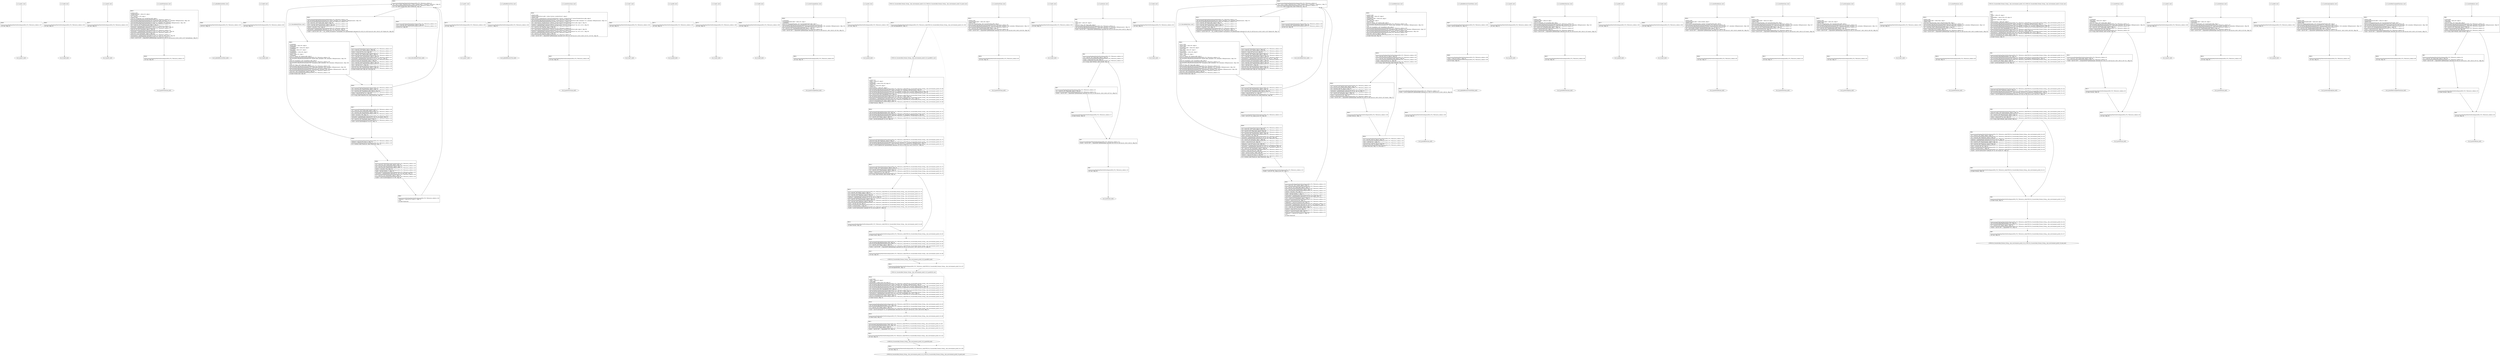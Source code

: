 digraph "icfg graph" {
BBio_ll_good1_end [label="{io_ll_good1_end}"];
BBio_ll_bad6_end [label="{io_ll_bad6_end}"];
BBio_ll_good5_end [label="{io_ll_good5_end}"];
BBio_ll_printWcharLine_end [label="{io_ll_printWcharLine_end}"];
BBio_ll_globalReturnsFalse_end [label="{io_ll_globalReturnsFalse_end}"];
BBio_ll_bad8_end [label="{io_ll_bad8_end}"];
BBio_ll_decodeHexWChars_end [label="{io_ll_decodeHexWChars_end}"];
BBio_ll_good7_end [label="{io_ll_good7_end}"];
BBio_ll_globalReturnsTrue_end [label="{io_ll_globalReturnsTrue_end}"];
BBio_ll_printStructLine_end [label="{io_ll_printStructLine_end}"];
BBio_ll_bad7_end [label="{io_ll_bad7_end}"];
BBio_ll_good6_end [label="{io_ll_good6_end}"];
BBio_ll_bad2_end [label="{io_ll_bad2_end}"];
BBio_ll_bad9_end [label="{io_ll_bad9_end}"];
BBio_ll_printUnsignedLine_end [label="{io_ll_printUnsignedLine_end}"];
BBio_ll_good4_end [label="{io_ll_good4_end}"];
BBCWE134_Uncontrolled_Format_String__char_environment_printf_18_ll_goodB2G_end [label="{CWE134_Uncontrolled_Format_String__char_environment_printf_18_ll_goodB2G_end}"];
BBio_ll_printSizeTLine_end [label="{io_ll_printSizeTLine_end}"];
BBio_ll_bad5_end [label="{io_ll_bad5_end}"];
BBio_ll_printLine_end [label="{io_ll_printLine_end}"];
BBio_ll_bad4_end [label="{io_ll_bad4_end}"];
BBio_ll_decodeHexChars_end [label="{io_ll_decodeHexChars_end}"];
BBCWE134_Uncontrolled_Format_String__char_environment_printf_18_ll_goodG2B_end [label="{CWE134_Uncontrolled_Format_String__char_environment_printf_18_ll_goodG2B_end}"];
BBio_ll_printBytesLine_end [label="{io_ll_printBytesLine_end}"];
BBio_ll_globalReturnsTrueOrFalse_end [label="{io_ll_globalReturnsTrueOrFalse_end}"];
BBio_ll_good3_end [label="{io_ll_good3_end}"];
BBio_ll_printHexCharLine_end [label="{io_ll_printHexCharLine_end}"];
BBio_ll_good9_end [label="{io_ll_good9_end}"];
BBio_ll_bad3_end [label="{io_ll_bad3_end}"];
BBio_ll_printDoubleLine_end [label="{io_ll_printDoubleLine_end}"];
BBio_ll_printShortLine_end [label="{io_ll_printShortLine_end}"];
BBio_ll_printLongLine_end [label="{io_ll_printLongLine_end}"];
BBio_ll_bad1_end [label="{io_ll_bad1_end}"];
BBio_ll_printFloatLine_end [label="{io_ll_printFloatLine_end}"];
BBCWE134_Uncontrolled_Format_String__char_environment_printf_18_ll_CWE134_Uncontrolled_Format_String__char_environment_printf_18_bad_end [label="{CWE134_Uncontrolled_Format_String__char_environment_printf_18_ll_CWE134_Uncontrolled_Format_String__char_environment_printf_18_bad_end}"];
BBCWE134_Uncontrolled_Format_String__char_environment_printf_18_ll_CWE134_Uncontrolled_Format_String__char_environment_printf_18_good_end [label="{CWE134_Uncontrolled_Format_String__char_environment_printf_18_ll_CWE134_Uncontrolled_Format_String__char_environment_printf_18_good_end}"];
BBio_ll_printWLine_end [label="{io_ll_printWLine_end}"];
BBio_ll_good2_end [label="{io_ll_good2_end}"];
BBio_ll_printIntLine_end [label="{io_ll_printIntLine_end}"];
BBio_ll_good8_end [label="{io_ll_good8_end}"];
BBio_ll_printLongLongLine_end [label="{io_ll_printLongLongLine_end}"];
BBio_ll_printHexUnsignedCharLine_end [label="{io_ll_printHexUnsignedCharLine_end}"];
BBio_ll_printSinkLine_end [label="{io_ll_printSinkLine_end}"];
BBio_ll_good1_start [label="{io_ll_good1_start}", shape=record];
io_ll_good1BB69 [label="{BB69:\l\l/home/raoxue/Desktop/MemVerif/workspace/000_079_739/source_code/io.c:187\l
  ret void, !dbg !52\l
}", shape=record];
BBio_ll_bad6_start [label="{io_ll_bad6_start}", shape=record];
io_ll_bad6BB83 [label="{BB83:\l\l/home/raoxue/Desktop/MemVerif/workspace/000_079_739/source_code/io.c:203\l
  ret void, !dbg !52\l
}", shape=record];
BBio_ll_good5_start [label="{io_ll_good5_start}", shape=record];
io_ll_good5BB73 [label="{BB73:\l\l/home/raoxue/Desktop/MemVerif/workspace/000_079_739/source_code/io.c:191\l
  ret void, !dbg !52\l
}", shape=record];
BBio_ll_printWcharLine_start [label="{io_ll_printWcharLine_start}", shape=record];
io_ll_printWcharLineBB28 [label="{BB28:\l\l/:3906311680\l
  %wideChar.addr = alloca i32, align 4\l
/:3906311680\l
  %s = alloca [2 x i32], align 4\l
/:3906311680\l
  store i32 %wideChar, i32* %wideChar.addr, align 4\l
/home/raoxue/Desktop/MemVerif/workspace/000_079_739/source_code/io.c:70\l
  call void @llvm.dbg.declare(metadata i32* %wideChar.addr, metadata !162, metadata !DIExpression()), !dbg !163\l
/home/raoxue/Desktop/MemVerif/workspace/000_079_739/source_code/io.c:74\l
  call void @llvm.dbg.declare(metadata [2 x i32]* %s, metadata !164, metadata !DIExpression()), !dbg !168\l
/home/raoxue/Desktop/MemVerif/workspace/000_079_739/source_code/io.c:75\l
  %0 = load i32, i32* %wideChar.addr, align 4, !dbg !61\l
/home/raoxue/Desktop/MemVerif/workspace/000_079_739/source_code/io.c:75\l
  %arrayidx = getelementptr inbounds [2 x i32], [2 x i32]* %s, i64 0, i64 0, !dbg !62\l
/home/raoxue/Desktop/MemVerif/workspace/000_079_739/source_code/io.c:75\l
  store i32 %0, i32* %arrayidx, align 4, !dbg !63\l
/home/raoxue/Desktop/MemVerif/workspace/000_079_739/source_code/io.c:76\l
  %arrayidx1 = getelementptr inbounds [2 x i32], [2 x i32]* %s, i64 0, i64 1, !dbg !64\l
/home/raoxue/Desktop/MemVerif/workspace/000_079_739/source_code/io.c:76\l
  store i32 0, i32* %arrayidx1, align 4, !dbg !65\l
/home/raoxue/Desktop/MemVerif/workspace/000_079_739/source_code/io.c:77\l
  %arraydecay = getelementptr inbounds [2 x i32], [2 x i32]* %s, i64 0, i64 0, !dbg !66\l
/home/raoxue/Desktop/MemVerif/workspace/000_079_739/source_code/io.c:77\l
  %call = call i32 (i8*, ...) @printf(i8* getelementptr inbounds ([5 x i8], [5 x i8]* @.str.10, i64 0, i64 0), i32* %arraydecay), !dbg !67\l
}", shape=record];
io_ll_printWcharLineBB28 [label="{BB28:\l\l/:3906311680\l
  %wideChar.addr = alloca i32, align 4\l
/:3906311680\l
  %s = alloca [2 x i32], align 4\l
/:3906311680\l
  store i32 %wideChar, i32* %wideChar.addr, align 4\l
/home/raoxue/Desktop/MemVerif/workspace/000_079_739/source_code/io.c:70\l
  call void @llvm.dbg.declare(metadata i32* %wideChar.addr, metadata !162, metadata !DIExpression()), !dbg !163\l
/home/raoxue/Desktop/MemVerif/workspace/000_079_739/source_code/io.c:74\l
  call void @llvm.dbg.declare(metadata [2 x i32]* %s, metadata !164, metadata !DIExpression()), !dbg !168\l
/home/raoxue/Desktop/MemVerif/workspace/000_079_739/source_code/io.c:75\l
  %0 = load i32, i32* %wideChar.addr, align 4, !dbg !61\l
/home/raoxue/Desktop/MemVerif/workspace/000_079_739/source_code/io.c:75\l
  %arrayidx = getelementptr inbounds [2 x i32], [2 x i32]* %s, i64 0, i64 0, !dbg !62\l
/home/raoxue/Desktop/MemVerif/workspace/000_079_739/source_code/io.c:75\l
  store i32 %0, i32* %arrayidx, align 4, !dbg !63\l
/home/raoxue/Desktop/MemVerif/workspace/000_079_739/source_code/io.c:76\l
  %arrayidx1 = getelementptr inbounds [2 x i32], [2 x i32]* %s, i64 0, i64 1, !dbg !64\l
/home/raoxue/Desktop/MemVerif/workspace/000_079_739/source_code/io.c:76\l
  store i32 0, i32* %arrayidx1, align 4, !dbg !65\l
/home/raoxue/Desktop/MemVerif/workspace/000_079_739/source_code/io.c:77\l
  %arraydecay = getelementptr inbounds [2 x i32], [2 x i32]* %s, i64 0, i64 0, !dbg !66\l
/home/raoxue/Desktop/MemVerif/workspace/000_079_739/source_code/io.c:77\l
  %call = call i32 (i8*, ...) @printf(i8* getelementptr inbounds ([5 x i8], [5 x i8]* @.str.10, i64 0, i64 0), i32* %arraydecay), !dbg !67\l
}", shape=record];
io_ll_printWcharLineBB29 [label="{BB29:\l\l/home/raoxue/Desktop/MemVerif/workspace/000_079_739/source_code/io.c:78\l
  ret void, !dbg !68\l
}", shape=record];
BBio_ll_globalReturnsFalse_start [label="{io_ll_globalReturnsFalse_start}", shape=record];
io_ll_globalReturnsFalseBB66 [label="{BB66:\l\l/home/raoxue/Desktop/MemVerif/workspace/000_079_739/source_code/io.c:163\l
  ret i32 0, !dbg !52\l
}", shape=record];
BBio_ll_bad8_start [label="{io_ll_bad8_start}", shape=record];
io_ll_bad8BB85 [label="{BB85:\l\l/home/raoxue/Desktop/MemVerif/workspace/000_079_739/source_code/io.c:205\l
  ret void, !dbg !52\l
}", shape=record];
BBio_ll_decodeHexWChars_start [label="{io_ll_decodeHexWChars_start}", shape=record];
io_ll_decodeHexWCharsBB55 [label="{BB55:\l\l/:103696968\l
  %bytes.addr = alloca i8*, align 8\l
/:103696968\l
  %numBytes.addr = alloca i64, align 8\l
/:103696968\l
  %hex.addr = alloca i32*, align 8\l
/:103696968\l
  %numWritten = alloca i64, align 8\l
/:103696968\l
  %byte = alloca i32, align 4\l
/:103696968\l
  store i8* %bytes, i8** %bytes.addr, align 8\l
/home/raoxue/Desktop/MemVerif/workspace/000_079_739/source_code/io.c:135\l
  call void @llvm.dbg.declare(metadata i8** %bytes.addr, metadata !290, metadata !DIExpression()), !dbg !291\l
/:135\l
  store i64 %numBytes, i64* %numBytes.addr, align 8\l
/home/raoxue/Desktop/MemVerif/workspace/000_079_739/source_code/io.c:135\l
  call void @llvm.dbg.declare(metadata i64* %numBytes.addr, metadata !292, metadata !DIExpression()), !dbg !293\l
/:135\l
  store i32* %hex, i32** %hex.addr, align 8\l
/home/raoxue/Desktop/MemVerif/workspace/000_079_739/source_code/io.c:135\l
  call void @llvm.dbg.declare(metadata i32** %hex.addr, metadata !294, metadata !DIExpression()), !dbg !295\l
/home/raoxue/Desktop/MemVerif/workspace/000_079_739/source_code/io.c:137\l
  call void @llvm.dbg.declare(metadata i64* %numWritten, metadata !296, metadata !DIExpression()), !dbg !297\l
/home/raoxue/Desktop/MemVerif/workspace/000_079_739/source_code/io.c:137\l
  store i64 0, i64* %numWritten, align 8, !dbg !65\l
/home/raoxue/Desktop/MemVerif/workspace/000_079_739/source_code/io.c:143\l
  br label %while.cond, !dbg !66\l
}", shape=record];
io_ll_decodeHexWCharsBB56 [label="{BB56:\l\l/home/raoxue/Desktop/MemVerif/workspace/000_079_739/source_code/io.c:143\l
  %0 = load i64, i64* %numWritten, align 8, !dbg !67\l
/home/raoxue/Desktop/MemVerif/workspace/000_079_739/source_code/io.c:143\l
  %1 = load i64, i64* %numBytes.addr, align 8, !dbg !68\l
/home/raoxue/Desktop/MemVerif/workspace/000_079_739/source_code/io.c:143\l
  %cmp = icmp ult i64 %0, %1, !dbg !69\l
/home/raoxue/Desktop/MemVerif/workspace/000_079_739/source_code/io.c:143\l
  br i1 %cmp, label %land.lhs.true, label %land.end, !dbg !70\l
}", shape=record];
io_ll_decodeHexWCharsBB57 [label="{BB57:\l\l/home/raoxue/Desktop/MemVerif/workspace/000_079_739/source_code/io.c:143\l
  %2 = load i32*, i32** %hex.addr, align 8, !dbg !71\l
/home/raoxue/Desktop/MemVerif/workspace/000_079_739/source_code/io.c:143\l
  %3 = load i64, i64* %numWritten, align 8, !dbg !72\l
/home/raoxue/Desktop/MemVerif/workspace/000_079_739/source_code/io.c:143\l
  %mul = mul i64 2, %3, !dbg !73\l
/home/raoxue/Desktop/MemVerif/workspace/000_079_739/source_code/io.c:143\l
  %arrayidx = getelementptr inbounds i32, i32* %2, i64 %mul, !dbg !71\l
/home/raoxue/Desktop/MemVerif/workspace/000_079_739/source_code/io.c:143\l
  %4 = load i32, i32* %arrayidx, align 4, !dbg !71\l
/home/raoxue/Desktop/MemVerif/workspace/000_079_739/source_code/io.c:143\l
  %call = call i32 @iswxdigit(i32 %4) #5, !dbg !74\l
}", shape=record];
io_ll_decodeHexWCharsBB57 [label="{BB57:\l\l/home/raoxue/Desktop/MemVerif/workspace/000_079_739/source_code/io.c:143\l
  %2 = load i32*, i32** %hex.addr, align 8, !dbg !71\l
/home/raoxue/Desktop/MemVerif/workspace/000_079_739/source_code/io.c:143\l
  %3 = load i64, i64* %numWritten, align 8, !dbg !72\l
/home/raoxue/Desktop/MemVerif/workspace/000_079_739/source_code/io.c:143\l
  %mul = mul i64 2, %3, !dbg !73\l
/home/raoxue/Desktop/MemVerif/workspace/000_079_739/source_code/io.c:143\l
  %arrayidx = getelementptr inbounds i32, i32* %2, i64 %mul, !dbg !71\l
/home/raoxue/Desktop/MemVerif/workspace/000_079_739/source_code/io.c:143\l
  %4 = load i32, i32* %arrayidx, align 4, !dbg !71\l
/home/raoxue/Desktop/MemVerif/workspace/000_079_739/source_code/io.c:143\l
  %call = call i32 @iswxdigit(i32 %4) #5, !dbg !74\l
}", shape=record];
io_ll_decodeHexWCharsBB59 [label="{BB59:\l\l/home/raoxue/Desktop/MemVerif/workspace/000_079_739/source_code/io.c:143\l
  %tobool = icmp ne i32 %call, 0, !dbg !74\l
/home/raoxue/Desktop/MemVerif/workspace/000_079_739/source_code/io.c:143\l
  br i1 %tobool, label %land.rhs, label %land.end, !dbg !75\l
}", shape=record];
io_ll_decodeHexWCharsBB60 [label="{BB60:\l\l/home/raoxue/Desktop/MemVerif/workspace/000_079_739/source_code/io.c:143\l
  %5 = load i32*, i32** %hex.addr, align 8, !dbg !76\l
/home/raoxue/Desktop/MemVerif/workspace/000_079_739/source_code/io.c:143\l
  %6 = load i64, i64* %numWritten, align 8, !dbg !77\l
/home/raoxue/Desktop/MemVerif/workspace/000_079_739/source_code/io.c:143\l
  %mul1 = mul i64 2, %6, !dbg !78\l
/home/raoxue/Desktop/MemVerif/workspace/000_079_739/source_code/io.c:143\l
  %add = add i64 %mul1, 1, !dbg !79\l
/home/raoxue/Desktop/MemVerif/workspace/000_079_739/source_code/io.c:143\l
  %arrayidx2 = getelementptr inbounds i32, i32* %5, i64 %add, !dbg !76\l
/home/raoxue/Desktop/MemVerif/workspace/000_079_739/source_code/io.c:143\l
  %7 = load i32, i32* %arrayidx2, align 4, !dbg !76\l
/home/raoxue/Desktop/MemVerif/workspace/000_079_739/source_code/io.c:143\l
  %call3 = call i32 @iswxdigit(i32 %7) #5, !dbg !80\l
}", shape=record];
io_ll_decodeHexWCharsBB60 [label="{BB60:\l\l/home/raoxue/Desktop/MemVerif/workspace/000_079_739/source_code/io.c:143\l
  %5 = load i32*, i32** %hex.addr, align 8, !dbg !76\l
/home/raoxue/Desktop/MemVerif/workspace/000_079_739/source_code/io.c:143\l
  %6 = load i64, i64* %numWritten, align 8, !dbg !77\l
/home/raoxue/Desktop/MemVerif/workspace/000_079_739/source_code/io.c:143\l
  %mul1 = mul i64 2, %6, !dbg !78\l
/home/raoxue/Desktop/MemVerif/workspace/000_079_739/source_code/io.c:143\l
  %add = add i64 %mul1, 1, !dbg !79\l
/home/raoxue/Desktop/MemVerif/workspace/000_079_739/source_code/io.c:143\l
  %arrayidx2 = getelementptr inbounds i32, i32* %5, i64 %add, !dbg !76\l
/home/raoxue/Desktop/MemVerif/workspace/000_079_739/source_code/io.c:143\l
  %7 = load i32, i32* %arrayidx2, align 4, !dbg !76\l
/home/raoxue/Desktop/MemVerif/workspace/000_079_739/source_code/io.c:143\l
  %call3 = call i32 @iswxdigit(i32 %7) #5, !dbg !80\l
}", shape=record];
io_ll_decodeHexWCharsBB61 [label="{BB61:\l\l/home/raoxue/Desktop/MemVerif/workspace/000_079_739/source_code/io.c:143\l
  %tobool4 = icmp ne i32 %call3, 0, !dbg !75\l
/:143\l
  br label %land.end\l
}", shape=record];
io_ll_decodeHexWCharsBB58 [label="{BB58:\l\l/home/raoxue/Desktop/MemVerif/workspace/000_079_739/source_code/io.c:0\l
  %8 = phi i1 [ false, %land.lhs.true ], [ false, %while.cond ], [ %tobool4, %land.rhs ], !dbg !81\l
/home/raoxue/Desktop/MemVerif/workspace/000_079_739/source_code/io.c:143\l
  br i1 %8, label %while.body, label %while.end, !dbg !66\l
}", shape=record];
io_ll_decodeHexWCharsBB62 [label="{BB62:\l\l/home/raoxue/Desktop/MemVerif/workspace/000_079_739/source_code/io.c:145\l
  call void @llvm.dbg.declare(metadata i32* %byte, metadata !314, metadata !DIExpression()), !dbg !316\l
/home/raoxue/Desktop/MemVerif/workspace/000_079_739/source_code/io.c:146\l
  %9 = load i32*, i32** %hex.addr, align 8, !dbg !85\l
/home/raoxue/Desktop/MemVerif/workspace/000_079_739/source_code/io.c:146\l
  %10 = load i64, i64* %numWritten, align 8, !dbg !86\l
/home/raoxue/Desktop/MemVerif/workspace/000_079_739/source_code/io.c:146\l
  %mul5 = mul i64 2, %10, !dbg !87\l
/home/raoxue/Desktop/MemVerif/workspace/000_079_739/source_code/io.c:146\l
  %arrayidx6 = getelementptr inbounds i32, i32* %9, i64 %mul5, !dbg !85\l
/home/raoxue/Desktop/MemVerif/workspace/000_079_739/source_code/io.c:146\l
  %call7 = call i32 (i32*, i32*, ...) @__isoc99_swscanf(i32* %arrayidx6, i32* getelementptr inbounds ([5 x i32], [5 x i32]* @.str.16, i64 0, i64 0), i32* %byte) #5, !dbg !88\l
}", shape=record];
io_ll_decodeHexWCharsBB62 [label="{BB62:\l\l/home/raoxue/Desktop/MemVerif/workspace/000_079_739/source_code/io.c:145\l
  call void @llvm.dbg.declare(metadata i32* %byte, metadata !314, metadata !DIExpression()), !dbg !316\l
/home/raoxue/Desktop/MemVerif/workspace/000_079_739/source_code/io.c:146\l
  %9 = load i32*, i32** %hex.addr, align 8, !dbg !85\l
/home/raoxue/Desktop/MemVerif/workspace/000_079_739/source_code/io.c:146\l
  %10 = load i64, i64* %numWritten, align 8, !dbg !86\l
/home/raoxue/Desktop/MemVerif/workspace/000_079_739/source_code/io.c:146\l
  %mul5 = mul i64 2, %10, !dbg !87\l
/home/raoxue/Desktop/MemVerif/workspace/000_079_739/source_code/io.c:146\l
  %arrayidx6 = getelementptr inbounds i32, i32* %9, i64 %mul5, !dbg !85\l
/home/raoxue/Desktop/MemVerif/workspace/000_079_739/source_code/io.c:146\l
  %call7 = call i32 (i32*, i32*, ...) @__isoc99_swscanf(i32* %arrayidx6, i32* getelementptr inbounds ([5 x i32], [5 x i32]* @.str.16, i64 0, i64 0), i32* %byte) #5, !dbg !88\l
}", shape=record];
io_ll_decodeHexWCharsBB64 [label="{BB64:\l\l/home/raoxue/Desktop/MemVerif/workspace/000_079_739/source_code/io.c:147\l
  %11 = load i32, i32* %byte, align 4, !dbg !89\l
/home/raoxue/Desktop/MemVerif/workspace/000_079_739/source_code/io.c:147\l
  %conv = trunc i32 %11 to i8, !dbg !90\l
/home/raoxue/Desktop/MemVerif/workspace/000_079_739/source_code/io.c:147\l
  %12 = load i8*, i8** %bytes.addr, align 8, !dbg !91\l
/home/raoxue/Desktop/MemVerif/workspace/000_079_739/source_code/io.c:147\l
  %13 = load i64, i64* %numWritten, align 8, !dbg !92\l
/home/raoxue/Desktop/MemVerif/workspace/000_079_739/source_code/io.c:147\l
  %arrayidx8 = getelementptr inbounds i8, i8* %12, i64 %13, !dbg !91\l
/home/raoxue/Desktop/MemVerif/workspace/000_079_739/source_code/io.c:147\l
  store i8 %conv, i8* %arrayidx8, align 1, !dbg !93\l
/home/raoxue/Desktop/MemVerif/workspace/000_079_739/source_code/io.c:148\l
  %14 = load i64, i64* %numWritten, align 8, !dbg !94\l
/home/raoxue/Desktop/MemVerif/workspace/000_079_739/source_code/io.c:148\l
  %inc = add i64 %14, 1, !dbg !94\l
/home/raoxue/Desktop/MemVerif/workspace/000_079_739/source_code/io.c:148\l
  store i64 %inc, i64* %numWritten, align 8, !dbg !94\l
/home/raoxue/Desktop/MemVerif/workspace/000_079_739/source_code/io.c:143\l
  br label %while.cond, !dbg !66, !llvm.loop !95\l
}", shape=record];
io_ll_decodeHexWCharsBB63 [label="{BB63:\l\l/home/raoxue/Desktop/MemVerif/workspace/000_079_739/source_code/io.c:151\l
  %15 = load i64, i64* %numWritten, align 8, !dbg !98\l
/home/raoxue/Desktop/MemVerif/workspace/000_079_739/source_code/io.c:151\l
  ret i64 %15, !dbg !99\l
}", shape=record];
BBio_ll_good7_start [label="{io_ll_good7_start}", shape=record];
io_ll_good7BB75 [label="{BB75:\l\l/home/raoxue/Desktop/MemVerif/workspace/000_079_739/source_code/io.c:193\l
  ret void, !dbg !52\l
}", shape=record];
BBio_ll_globalReturnsTrue_start [label="{io_ll_globalReturnsTrue_start}", shape=record];
io_ll_globalReturnsTrueBB65 [label="{BB65:\l\l/home/raoxue/Desktop/MemVerif/workspace/000_079_739/source_code/io.c:158\l
  ret i32 1, !dbg !52\l
}", shape=record];
BBio_ll_printStructLine_start [label="{io_ll_printStructLine_start}", shape=record];
io_ll_printStructLineBB36 [label="{BB36:\l\l/:3906311680\l
  %structTwoIntsStruct.addr = alloca %struct._twoIntsStruct*, align 8\l
/:3906311680\l
  store %struct._twoIntsStruct* %structTwoIntsStruct, %struct._twoIntsStruct** %structTwoIntsStruct.addr, align 8\l
/home/raoxue/Desktop/MemVerif/workspace/000_079_739/source_code/io.c:95\l
  call void @llvm.dbg.declare(metadata %struct._twoIntsStruct** %structTwoIntsStruct.addr, metadata !212, metadata !DIExpression()), !dbg !213\l
/home/raoxue/Desktop/MemVerif/workspace/000_079_739/source_code/io.c:97\l
  %0 = load %struct._twoIntsStruct*, %struct._twoIntsStruct** %structTwoIntsStruct.addr, align 8, !dbg !61\l
/home/raoxue/Desktop/MemVerif/workspace/000_079_739/source_code/io.c:97\l
  %intOne = getelementptr inbounds %struct._twoIntsStruct, %struct._twoIntsStruct* %0, i32 0, i32 0, !dbg !62\l
/home/raoxue/Desktop/MemVerif/workspace/000_079_739/source_code/io.c:97\l
  %1 = load i32, i32* %intOne, align 4, !dbg !62\l
/home/raoxue/Desktop/MemVerif/workspace/000_079_739/source_code/io.c:97\l
  %2 = load %struct._twoIntsStruct*, %struct._twoIntsStruct** %structTwoIntsStruct.addr, align 8, !dbg !63\l
/home/raoxue/Desktop/MemVerif/workspace/000_079_739/source_code/io.c:97\l
  %intTwo = getelementptr inbounds %struct._twoIntsStruct, %struct._twoIntsStruct* %2, i32 0, i32 1, !dbg !64\l
/home/raoxue/Desktop/MemVerif/workspace/000_079_739/source_code/io.c:97\l
  %3 = load i32, i32* %intTwo, align 4, !dbg !64\l
/home/raoxue/Desktop/MemVerif/workspace/000_079_739/source_code/io.c:97\l
  %call = call i32 (i8*, ...) @printf(i8* getelementptr inbounds ([10 x i8], [10 x i8]* @.str.13, i64 0, i64 0), i32 %1, i32 %3), !dbg !65\l
}", shape=record];
io_ll_printStructLineBB36 [label="{BB36:\l\l/:3906311680\l
  %structTwoIntsStruct.addr = alloca %struct._twoIntsStruct*, align 8\l
/:3906311680\l
  store %struct._twoIntsStruct* %structTwoIntsStruct, %struct._twoIntsStruct** %structTwoIntsStruct.addr, align 8\l
/home/raoxue/Desktop/MemVerif/workspace/000_079_739/source_code/io.c:95\l
  call void @llvm.dbg.declare(metadata %struct._twoIntsStruct** %structTwoIntsStruct.addr, metadata !212, metadata !DIExpression()), !dbg !213\l
/home/raoxue/Desktop/MemVerif/workspace/000_079_739/source_code/io.c:97\l
  %0 = load %struct._twoIntsStruct*, %struct._twoIntsStruct** %structTwoIntsStruct.addr, align 8, !dbg !61\l
/home/raoxue/Desktop/MemVerif/workspace/000_079_739/source_code/io.c:97\l
  %intOne = getelementptr inbounds %struct._twoIntsStruct, %struct._twoIntsStruct* %0, i32 0, i32 0, !dbg !62\l
/home/raoxue/Desktop/MemVerif/workspace/000_079_739/source_code/io.c:97\l
  %1 = load i32, i32* %intOne, align 4, !dbg !62\l
/home/raoxue/Desktop/MemVerif/workspace/000_079_739/source_code/io.c:97\l
  %2 = load %struct._twoIntsStruct*, %struct._twoIntsStruct** %structTwoIntsStruct.addr, align 8, !dbg !63\l
/home/raoxue/Desktop/MemVerif/workspace/000_079_739/source_code/io.c:97\l
  %intTwo = getelementptr inbounds %struct._twoIntsStruct, %struct._twoIntsStruct* %2, i32 0, i32 1, !dbg !64\l
/home/raoxue/Desktop/MemVerif/workspace/000_079_739/source_code/io.c:97\l
  %3 = load i32, i32* %intTwo, align 4, !dbg !64\l
/home/raoxue/Desktop/MemVerif/workspace/000_079_739/source_code/io.c:97\l
  %call = call i32 (i8*, ...) @printf(i8* getelementptr inbounds ([10 x i8], [10 x i8]* @.str.13, i64 0, i64 0), i32 %1, i32 %3), !dbg !65\l
}", shape=record];
io_ll_printStructLineBB37 [label="{BB37:\l\l/home/raoxue/Desktop/MemVerif/workspace/000_079_739/source_code/io.c:98\l
  ret void, !dbg !66\l
}", shape=record];
BBio_ll_bad7_start [label="{io_ll_bad7_start}", shape=record];
io_ll_bad7BB84 [label="{BB84:\l\l/home/raoxue/Desktop/MemVerif/workspace/000_079_739/source_code/io.c:204\l
  ret void, !dbg !52\l
}", shape=record];
BBio_ll_good6_start [label="{io_ll_good6_start}", shape=record];
io_ll_good6BB74 [label="{BB74:\l\l/home/raoxue/Desktop/MemVerif/workspace/000_079_739/source_code/io.c:192\l
  ret void, !dbg !52\l
}", shape=record];
BBio_ll_bad2_start [label="{io_ll_bad2_start}", shape=record];
io_ll_bad2BB79 [label="{BB79:\l\l/home/raoxue/Desktop/MemVerif/workspace/000_079_739/source_code/io.c:199\l
  ret void, !dbg !52\l
}", shape=record];
BBio_ll_bad9_start [label="{io_ll_bad9_start}", shape=record];
io_ll_bad9BB86 [label="{BB86:\l\l/home/raoxue/Desktop/MemVerif/workspace/000_079_739/source_code/io.c:206\l
  ret void, !dbg !52\l
}", shape=record];
BBio_ll_printUnsignedLine_start [label="{io_ll_printUnsignedLine_start}", shape=record];
io_ll_printUnsignedLineBB30 [label="{BB30:\l\l/:103858008\l
  %unsignedNumber.addr = alloca i32, align 4\l
/:103858008\l
  store i32 %unsignedNumber, i32* %unsignedNumber.addr, align 4\l
/home/raoxue/Desktop/MemVerif/workspace/000_079_739/source_code/io.c:80\l
  call void @llvm.dbg.declare(metadata i32* %unsignedNumber.addr, metadata !180, metadata !DIExpression()), !dbg !181\l
/home/raoxue/Desktop/MemVerif/workspace/000_079_739/source_code/io.c:82\l
  %0 = load i32, i32* %unsignedNumber.addr, align 4, !dbg !54\l
/home/raoxue/Desktop/MemVerif/workspace/000_079_739/source_code/io.c:82\l
  %call = call i32 (i8*, ...) @printf(i8* getelementptr inbounds ([4 x i8], [4 x i8]* @.str.11, i64 0, i64 0), i32 %0), !dbg !55\l
}", shape=record];
io_ll_printUnsignedLineBB30 [label="{BB30:\l\l/:103858008\l
  %unsignedNumber.addr = alloca i32, align 4\l
/:103858008\l
  store i32 %unsignedNumber, i32* %unsignedNumber.addr, align 4\l
/home/raoxue/Desktop/MemVerif/workspace/000_079_739/source_code/io.c:80\l
  call void @llvm.dbg.declare(metadata i32* %unsignedNumber.addr, metadata !180, metadata !DIExpression()), !dbg !181\l
/home/raoxue/Desktop/MemVerif/workspace/000_079_739/source_code/io.c:82\l
  %0 = load i32, i32* %unsignedNumber.addr, align 4, !dbg !54\l
/home/raoxue/Desktop/MemVerif/workspace/000_079_739/source_code/io.c:82\l
  %call = call i32 (i8*, ...) @printf(i8* getelementptr inbounds ([4 x i8], [4 x i8]* @.str.11, i64 0, i64 0), i32 %0), !dbg !55\l
}", shape=record];
io_ll_printUnsignedLineBB31 [label="{BB31:\l\l/home/raoxue/Desktop/MemVerif/workspace/000_079_739/source_code/io.c:83\l
  ret void, !dbg !56\l
}", shape=record];
BBio_ll_good4_start [label="{io_ll_good4_start}", shape=record];
io_ll_good4BB72 [label="{BB72:\l\l/home/raoxue/Desktop/MemVerif/workspace/000_079_739/source_code/io.c:190\l
  ret void, !dbg !52\l
}", shape=record];
BBCWE134_Uncontrolled_Format_String__char_environment_printf_18_ll_goodB2G_start [label="{CWE134_Uncontrolled_Format_String__char_environment_printf_18_ll_goodB2G_start}", shape=record];
CWE134_Uncontrolled_Format_String__char_environment_printf_18_ll_goodB2GBB9 [label="{BB9:\l\l/:100847120\l
  %data = alloca i8*, align 8\l
/:100847120\l
  %dataBuffer = alloca [100 x i8], align 16\l
/:100847120\l
  %dataLen = alloca i64, align 8\l
/:100847120\l
  %environment = alloca i8*, align 8\l
/home/raoxue/Desktop/MemVerif/workspace/000_079_739/source_code/CWE134_Uncontrolled_Format_String__char_environment_printf_18.c:66\l
  call void @llvm.dbg.declare(metadata i8** %data, metadata !58, metadata !DIExpression()), !dbg !59\l
/home/raoxue/Desktop/MemVerif/workspace/000_079_739/source_code/CWE134_Uncontrolled_Format_String__char_environment_printf_18.c:67\l
  call void @llvm.dbg.declare(metadata [100 x i8]* %dataBuffer, metadata !60, metadata !DIExpression()), !dbg !61\l
/home/raoxue/Desktop/MemVerif/workspace/000_079_739/source_code/CWE134_Uncontrolled_Format_String__char_environment_printf_18.c:67\l
  %0 = bitcast [100 x i8]* %dataBuffer to i8*, !dbg !20\l
/home/raoxue/Desktop/MemVerif/workspace/000_079_739/source_code/CWE134_Uncontrolled_Format_String__char_environment_printf_18.c:67\l
  call void @llvm.memset.p0i8.i64(i8* align 16 %0, i8 0, i64 100, i1 false), !dbg !20\l
/home/raoxue/Desktop/MemVerif/workspace/000_079_739/source_code/CWE134_Uncontrolled_Format_String__char_environment_printf_18.c:68\l
  %arraydecay = getelementptr inbounds [100 x i8], [100 x i8]* %dataBuffer, i64 0, i64 0, !dbg !21\l
/home/raoxue/Desktop/MemVerif/workspace/000_079_739/source_code/CWE134_Uncontrolled_Format_String__char_environment_printf_18.c:68\l
  store i8* %arraydecay, i8** %data, align 8, !dbg !22\l
/home/raoxue/Desktop/MemVerif/workspace/000_079_739/source_code/CWE134_Uncontrolled_Format_String__char_environment_printf_18.c:69\l
  br label %source, !dbg !23\l
}", shape=record];
CWE134_Uncontrolled_Format_String__char_environment_printf_18_ll_goodB2GBB10 [label="{BB10:\l\l/home/raoxue/Desktop/MemVerif/workspace/000_079_739/source_code/CWE134_Uncontrolled_Format_String__char_environment_printf_18.c:70\l
  call void @llvm.dbg.label(metadata !65), !dbg !66\l
/home/raoxue/Desktop/MemVerif/workspace/000_079_739/source_code/CWE134_Uncontrolled_Format_String__char_environment_printf_18.c:73\l
  call void @llvm.dbg.declare(metadata i64* %dataLen, metadata !67, metadata !DIExpression()), !dbg !69\l
/home/raoxue/Desktop/MemVerif/workspace/000_079_739/source_code/CWE134_Uncontrolled_Format_String__char_environment_printf_18.c:73\l
  %1 = load i8*, i8** %data, align 8, !dbg !32\l
/home/raoxue/Desktop/MemVerif/workspace/000_079_739/source_code/CWE134_Uncontrolled_Format_String__char_environment_printf_18.c:73\l
  %call = call i64 @strlen(i8* %1) #6, !dbg !33\l
}", shape=record];
CWE134_Uncontrolled_Format_String__char_environment_printf_18_ll_goodB2GBB10 [label="{BB10:\l\l/home/raoxue/Desktop/MemVerif/workspace/000_079_739/source_code/CWE134_Uncontrolled_Format_String__char_environment_printf_18.c:70\l
  call void @llvm.dbg.label(metadata !65), !dbg !66\l
/home/raoxue/Desktop/MemVerif/workspace/000_079_739/source_code/CWE134_Uncontrolled_Format_String__char_environment_printf_18.c:73\l
  call void @llvm.dbg.declare(metadata i64* %dataLen, metadata !67, metadata !DIExpression()), !dbg !69\l
/home/raoxue/Desktop/MemVerif/workspace/000_079_739/source_code/CWE134_Uncontrolled_Format_String__char_environment_printf_18.c:73\l
  %1 = load i8*, i8** %data, align 8, !dbg !32\l
/home/raoxue/Desktop/MemVerif/workspace/000_079_739/source_code/CWE134_Uncontrolled_Format_String__char_environment_printf_18.c:73\l
  %call = call i64 @strlen(i8* %1) #6, !dbg !33\l
}", shape=record];
CWE134_Uncontrolled_Format_String__char_environment_printf_18_ll_goodB2GBB11 [label="{BB11:\l\l/home/raoxue/Desktop/MemVerif/workspace/000_079_739/source_code/CWE134_Uncontrolled_Format_String__char_environment_printf_18.c:73\l
  store i64 %call, i64* %dataLen, align 8, !dbg !31\l
/home/raoxue/Desktop/MemVerif/workspace/000_079_739/source_code/CWE134_Uncontrolled_Format_String__char_environment_printf_18.c:74\l
  call void @llvm.dbg.declare(metadata i8** %environment, metadata !72, metadata !DIExpression()), !dbg !73\l
/home/raoxue/Desktop/MemVerif/workspace/000_079_739/source_code/CWE134_Uncontrolled_Format_String__char_environment_printf_18.c:74\l
  %call1 = call i8* @getenv(i8* getelementptr inbounds ([4 x i8], [4 x i8]* @.str, i64 0, i64 0)) #7, !dbg !36\l
}", shape=record];
CWE134_Uncontrolled_Format_String__char_environment_printf_18_ll_goodB2GBB11 [label="{BB11:\l\l/home/raoxue/Desktop/MemVerif/workspace/000_079_739/source_code/CWE134_Uncontrolled_Format_String__char_environment_printf_18.c:73\l
  store i64 %call, i64* %dataLen, align 8, !dbg !31\l
/home/raoxue/Desktop/MemVerif/workspace/000_079_739/source_code/CWE134_Uncontrolled_Format_String__char_environment_printf_18.c:74\l
  call void @llvm.dbg.declare(metadata i8** %environment, metadata !72, metadata !DIExpression()), !dbg !73\l
/home/raoxue/Desktop/MemVerif/workspace/000_079_739/source_code/CWE134_Uncontrolled_Format_String__char_environment_printf_18.c:74\l
  %call1 = call i8* @getenv(i8* getelementptr inbounds ([4 x i8], [4 x i8]* @.str, i64 0, i64 0)) #7, !dbg !36\l
}", shape=record];
CWE134_Uncontrolled_Format_String__char_environment_printf_18_ll_goodB2GBB12 [label="{BB12:\l\l/home/raoxue/Desktop/MemVerif/workspace/000_079_739/source_code/CWE134_Uncontrolled_Format_String__char_environment_printf_18.c:74\l
  store i8* %call1, i8** %environment, align 8, !dbg !35\l
/home/raoxue/Desktop/MemVerif/workspace/000_079_739/source_code/CWE134_Uncontrolled_Format_String__char_environment_printf_18.c:76\l
  %2 = load i8*, i8** %environment, align 8, !dbg !37\l
/home/raoxue/Desktop/MemVerif/workspace/000_079_739/source_code/CWE134_Uncontrolled_Format_String__char_environment_printf_18.c:76\l
  %cmp = icmp ne i8* %2, null, !dbg !39\l
/home/raoxue/Desktop/MemVerif/workspace/000_079_739/source_code/CWE134_Uncontrolled_Format_String__char_environment_printf_18.c:76\l
  br i1 %cmp, label %if.then, label %if.end, !dbg !40\l
}", shape=record];
CWE134_Uncontrolled_Format_String__char_environment_printf_18_ll_goodB2GBB13 [label="{BB13:\l\l/home/raoxue/Desktop/MemVerif/workspace/000_079_739/source_code/CWE134_Uncontrolled_Format_String__char_environment_printf_18.c:79\l
  %3 = load i8*, i8** %data, align 8, !dbg !41\l
/home/raoxue/Desktop/MemVerif/workspace/000_079_739/source_code/CWE134_Uncontrolled_Format_String__char_environment_printf_18.c:79\l
  %4 = load i64, i64* %dataLen, align 8, !dbg !43\l
/home/raoxue/Desktop/MemVerif/workspace/000_079_739/source_code/CWE134_Uncontrolled_Format_String__char_environment_printf_18.c:79\l
  %add.ptr = getelementptr inbounds i8, i8* %3, i64 %4, !dbg !44\l
/home/raoxue/Desktop/MemVerif/workspace/000_079_739/source_code/CWE134_Uncontrolled_Format_String__char_environment_printf_18.c:79\l
  %5 = load i8*, i8** %environment, align 8, !dbg !45\l
/home/raoxue/Desktop/MemVerif/workspace/000_079_739/source_code/CWE134_Uncontrolled_Format_String__char_environment_printf_18.c:79\l
  %6 = load i64, i64* %dataLen, align 8, !dbg !46\l
/home/raoxue/Desktop/MemVerif/workspace/000_079_739/source_code/CWE134_Uncontrolled_Format_String__char_environment_printf_18.c:79\l
  %sub = sub i64 100, %6, !dbg !47\l
/home/raoxue/Desktop/MemVerif/workspace/000_079_739/source_code/CWE134_Uncontrolled_Format_String__char_environment_printf_18.c:79\l
  %sub2 = sub i64 %sub, 1, !dbg !48\l
/home/raoxue/Desktop/MemVerif/workspace/000_079_739/source_code/CWE134_Uncontrolled_Format_String__char_environment_printf_18.c:79\l
  %call3 = call i8* @strncat(i8* %add.ptr, i8* %5, i64 %sub2) #7, !dbg !49\l
}", shape=record];
CWE134_Uncontrolled_Format_String__char_environment_printf_18_ll_goodB2GBB13 [label="{BB13:\l\l/home/raoxue/Desktop/MemVerif/workspace/000_079_739/source_code/CWE134_Uncontrolled_Format_String__char_environment_printf_18.c:79\l
  %3 = load i8*, i8** %data, align 8, !dbg !41\l
/home/raoxue/Desktop/MemVerif/workspace/000_079_739/source_code/CWE134_Uncontrolled_Format_String__char_environment_printf_18.c:79\l
  %4 = load i64, i64* %dataLen, align 8, !dbg !43\l
/home/raoxue/Desktop/MemVerif/workspace/000_079_739/source_code/CWE134_Uncontrolled_Format_String__char_environment_printf_18.c:79\l
  %add.ptr = getelementptr inbounds i8, i8* %3, i64 %4, !dbg !44\l
/home/raoxue/Desktop/MemVerif/workspace/000_079_739/source_code/CWE134_Uncontrolled_Format_String__char_environment_printf_18.c:79\l
  %5 = load i8*, i8** %environment, align 8, !dbg !45\l
/home/raoxue/Desktop/MemVerif/workspace/000_079_739/source_code/CWE134_Uncontrolled_Format_String__char_environment_printf_18.c:79\l
  %6 = load i64, i64* %dataLen, align 8, !dbg !46\l
/home/raoxue/Desktop/MemVerif/workspace/000_079_739/source_code/CWE134_Uncontrolled_Format_String__char_environment_printf_18.c:79\l
  %sub = sub i64 100, %6, !dbg !47\l
/home/raoxue/Desktop/MemVerif/workspace/000_079_739/source_code/CWE134_Uncontrolled_Format_String__char_environment_printf_18.c:79\l
  %sub2 = sub i64 %sub, 1, !dbg !48\l
/home/raoxue/Desktop/MemVerif/workspace/000_079_739/source_code/CWE134_Uncontrolled_Format_String__char_environment_printf_18.c:79\l
  %call3 = call i8* @strncat(i8* %add.ptr, i8* %5, i64 %sub2) #7, !dbg !49\l
}", shape=record];
CWE134_Uncontrolled_Format_String__char_environment_printf_18_ll_goodB2GBB15 [label="{BB15:\l\l/home/raoxue/Desktop/MemVerif/workspace/000_079_739/source_code/CWE134_Uncontrolled_Format_String__char_environment_printf_18.c:80\l
  br label %if.end, !dbg !50\l
}", shape=record];
CWE134_Uncontrolled_Format_String__char_environment_printf_18_ll_goodB2GBB14 [label="{BB14:\l\l/home/raoxue/Desktop/MemVerif/workspace/000_079_739/source_code/CWE134_Uncontrolled_Format_String__char_environment_printf_18.c:82\l
  br label %sink, !dbg !51\l
}", shape=record];
CWE134_Uncontrolled_Format_String__char_environment_printf_18_ll_goodB2GBB16 [label="{BB16:\l\l/home/raoxue/Desktop/MemVerif/workspace/000_079_739/source_code/CWE134_Uncontrolled_Format_String__char_environment_printf_18.c:83\l
  call void @llvm.dbg.label(metadata !90), !dbg !91\l
/home/raoxue/Desktop/MemVerif/workspace/000_079_739/source_code/CWE134_Uncontrolled_Format_String__char_environment_printf_18.c:85\l
  %7 = load i8*, i8** %data, align 8, !dbg !54\l
/home/raoxue/Desktop/MemVerif/workspace/000_079_739/source_code/CWE134_Uncontrolled_Format_String__char_environment_printf_18.c:85\l
  %call4 = call i32 (i8*, ...) @printf(i8* getelementptr inbounds ([4 x i8], [4 x i8]* @.str.1, i64 0, i64 0), i8* %7), !dbg !55\l
}", shape=record];
CWE134_Uncontrolled_Format_String__char_environment_printf_18_ll_goodB2GBB16 [label="{BB16:\l\l/home/raoxue/Desktop/MemVerif/workspace/000_079_739/source_code/CWE134_Uncontrolled_Format_String__char_environment_printf_18.c:83\l
  call void @llvm.dbg.label(metadata !90), !dbg !91\l
/home/raoxue/Desktop/MemVerif/workspace/000_079_739/source_code/CWE134_Uncontrolled_Format_String__char_environment_printf_18.c:85\l
  %7 = load i8*, i8** %data, align 8, !dbg !54\l
/home/raoxue/Desktop/MemVerif/workspace/000_079_739/source_code/CWE134_Uncontrolled_Format_String__char_environment_printf_18.c:85\l
  %call4 = call i32 (i8*, ...) @printf(i8* getelementptr inbounds ([4 x i8], [4 x i8]* @.str.1, i64 0, i64 0), i8* %7), !dbg !55\l
}", shape=record];
CWE134_Uncontrolled_Format_String__char_environment_printf_18_ll_goodB2GBB17 [label="{BB17:\l\l/home/raoxue/Desktop/MemVerif/workspace/000_079_739/source_code/CWE134_Uncontrolled_Format_String__char_environment_printf_18.c:86\l
  ret void, !dbg !56\l
}", shape=record];
BBio_ll_printSizeTLine_start [label="{io_ll_printSizeTLine_start}", shape=record];
io_ll_printSizeTLineBB24 [label="{BB24:\l\l/:3906311680\l
  %sizeTNumber.addr = alloca i64, align 8\l
/:3906311680\l
  store i64 %sizeTNumber, i64* %sizeTNumber.addr, align 8\l
/home/raoxue/Desktop/MemVerif/workspace/000_079_739/source_code/io.c:60\l
  call void @llvm.dbg.declare(metadata i64* %sizeTNumber.addr, metadata !146, metadata !DIExpression()), !dbg !147\l
/home/raoxue/Desktop/MemVerif/workspace/000_079_739/source_code/io.c:62\l
  %0 = load i64, i64* %sizeTNumber.addr, align 8, !dbg !57\l
/home/raoxue/Desktop/MemVerif/workspace/000_079_739/source_code/io.c:62\l
  %call = call i32 (i8*, ...) @printf(i8* getelementptr inbounds ([5 x i8], [5 x i8]* @.str.8, i64 0, i64 0), i64 %0), !dbg !58\l
}", shape=record];
io_ll_printSizeTLineBB24 [label="{BB24:\l\l/:3906311680\l
  %sizeTNumber.addr = alloca i64, align 8\l
/:3906311680\l
  store i64 %sizeTNumber, i64* %sizeTNumber.addr, align 8\l
/home/raoxue/Desktop/MemVerif/workspace/000_079_739/source_code/io.c:60\l
  call void @llvm.dbg.declare(metadata i64* %sizeTNumber.addr, metadata !146, metadata !DIExpression()), !dbg !147\l
/home/raoxue/Desktop/MemVerif/workspace/000_079_739/source_code/io.c:62\l
  %0 = load i64, i64* %sizeTNumber.addr, align 8, !dbg !57\l
/home/raoxue/Desktop/MemVerif/workspace/000_079_739/source_code/io.c:62\l
  %call = call i32 (i8*, ...) @printf(i8* getelementptr inbounds ([5 x i8], [5 x i8]* @.str.8, i64 0, i64 0), i64 %0), !dbg !58\l
}", shape=record];
io_ll_printSizeTLineBB25 [label="{BB25:\l\l/home/raoxue/Desktop/MemVerif/workspace/000_079_739/source_code/io.c:63\l
  ret void, !dbg !59\l
}", shape=record];
BBio_ll_bad5_start [label="{io_ll_bad5_start}", shape=record];
io_ll_bad5BB82 [label="{BB82:\l\l/home/raoxue/Desktop/MemVerif/workspace/000_079_739/source_code/io.c:202\l
  ret void, !dbg !52\l
}", shape=record];
BBio_ll_printLine_start [label="{io_ll_printLine_start}", shape=record];
io_ll_printLineBB0 [label="{BB0:\l\l/:415\l
  %line.addr = alloca i8*, align 8\l
/:415\l
  store i8* %line, i8** %line.addr, align 8\l
/home/raoxue/Desktop/MemVerif/workspace/000_079_739/source_code/io.c:11\l
  call void @llvm.dbg.declare(metadata i8** %line.addr, metadata !52, metadata !DIExpression()), !dbg !53\l
/home/raoxue/Desktop/MemVerif/workspace/000_079_739/source_code/io.c:13\l
  %call = call i32 (i8*, ...) @printf(i8* getelementptr inbounds ([9 x i8], [9 x i8]* @.str, i64 0, i64 0)), !dbg !54\l
}", shape=record];
io_ll_printLineBB0 [label="{BB0:\l\l/:415\l
  %line.addr = alloca i8*, align 8\l
/:415\l
  store i8* %line, i8** %line.addr, align 8\l
/home/raoxue/Desktop/MemVerif/workspace/000_079_739/source_code/io.c:11\l
  call void @llvm.dbg.declare(metadata i8** %line.addr, metadata !52, metadata !DIExpression()), !dbg !53\l
/home/raoxue/Desktop/MemVerif/workspace/000_079_739/source_code/io.c:13\l
  %call = call i32 (i8*, ...) @printf(i8* getelementptr inbounds ([9 x i8], [9 x i8]* @.str, i64 0, i64 0)), !dbg !54\l
}", shape=record];
io_ll_printLineBB1 [label="{BB1:\l\l/home/raoxue/Desktop/MemVerif/workspace/000_079_739/source_code/io.c:14\l
  %0 = load i8*, i8** %line.addr, align 8, !dbg !55\l
/home/raoxue/Desktop/MemVerif/workspace/000_079_739/source_code/io.c:14\l
  %cmp = icmp ne i8* %0, null, !dbg !57\l
/home/raoxue/Desktop/MemVerif/workspace/000_079_739/source_code/io.c:14\l
  br i1 %cmp, label %if.then, label %if.end, !dbg !58\l
}", shape=record];
io_ll_printLineBB2 [label="{BB2:\l\l/home/raoxue/Desktop/MemVerif/workspace/000_079_739/source_code/io.c:16\l
  %1 = load i8*, i8** %line.addr, align 8, !dbg !59\l
/home/raoxue/Desktop/MemVerif/workspace/000_079_739/source_code/io.c:16\l
  %call1 = call i32 (i8*, ...) @printf(i8* getelementptr inbounds ([4 x i8], [4 x i8]* @.str.1, i64 0, i64 0), i8* %1), !dbg !61\l
}", shape=record];
io_ll_printLineBB2 [label="{BB2:\l\l/home/raoxue/Desktop/MemVerif/workspace/000_079_739/source_code/io.c:16\l
  %1 = load i8*, i8** %line.addr, align 8, !dbg !59\l
/home/raoxue/Desktop/MemVerif/workspace/000_079_739/source_code/io.c:16\l
  %call1 = call i32 (i8*, ...) @printf(i8* getelementptr inbounds ([4 x i8], [4 x i8]* @.str.1, i64 0, i64 0), i8* %1), !dbg !61\l
}", shape=record];
io_ll_printLineBB4 [label="{BB4:\l\l/home/raoxue/Desktop/MemVerif/workspace/000_079_739/source_code/io.c:17\l
  br label %if.end, !dbg !62\l
}", shape=record];
io_ll_printLineBB3 [label="{BB3:\l\l/home/raoxue/Desktop/MemVerif/workspace/000_079_739/source_code/io.c:18\l
  %call2 = call i32 (i8*, ...) @printf(i8* getelementptr inbounds ([9 x i8], [9 x i8]* @.str.2, i64 0, i64 0)), !dbg !63\l
}", shape=record];
io_ll_printLineBB3 [label="{BB3:\l\l/home/raoxue/Desktop/MemVerif/workspace/000_079_739/source_code/io.c:18\l
  %call2 = call i32 (i8*, ...) @printf(i8* getelementptr inbounds ([9 x i8], [9 x i8]* @.str.2, i64 0, i64 0)), !dbg !63\l
}", shape=record];
io_ll_printLineBB5 [label="{BB5:\l\l/home/raoxue/Desktop/MemVerif/workspace/000_079_739/source_code/io.c:19\l
  ret void, !dbg !64\l
}", shape=record];
BBio_ll_bad4_start [label="{io_ll_bad4_start}", shape=record];
io_ll_bad4BB81 [label="{BB81:\l\l/home/raoxue/Desktop/MemVerif/workspace/000_079_739/source_code/io.c:201\l
  ret void, !dbg !52\l
}", shape=record];
BBio_ll_decodeHexChars_start [label="{io_ll_decodeHexChars_start}", shape=record];
io_ll_decodeHexCharsBB45 [label="{BB45:\l\l/:103711296\l
  %bytes.addr = alloca i8*, align 8\l
/:103711296\l
  %numBytes.addr = alloca i64, align 8\l
/:103711296\l
  %hex.addr = alloca i8*, align 8\l
/:103711296\l
  %numWritten = alloca i64, align 8\l
/:103711296\l
  %byte = alloca i32, align 4\l
/:103711296\l
  store i8* %bytes, i8** %bytes.addr, align 8\l
/home/raoxue/Desktop/MemVerif/workspace/000_079_739/source_code/io.c:113\l
  call void @llvm.dbg.declare(metadata i8** %bytes.addr, metadata !253, metadata !DIExpression()), !dbg !254\l
/:113\l
  store i64 %numBytes, i64* %numBytes.addr, align 8\l
/home/raoxue/Desktop/MemVerif/workspace/000_079_739/source_code/io.c:113\l
  call void @llvm.dbg.declare(metadata i64* %numBytes.addr, metadata !255, metadata !DIExpression()), !dbg !256\l
/:113\l
  store i8* %hex, i8** %hex.addr, align 8\l
/home/raoxue/Desktop/MemVerif/workspace/000_079_739/source_code/io.c:113\l
  call void @llvm.dbg.declare(metadata i8** %hex.addr, metadata !257, metadata !DIExpression()), !dbg !258\l
/home/raoxue/Desktop/MemVerif/workspace/000_079_739/source_code/io.c:115\l
  call void @llvm.dbg.declare(metadata i64* %numWritten, metadata !259, metadata !DIExpression()), !dbg !260\l
/home/raoxue/Desktop/MemVerif/workspace/000_079_739/source_code/io.c:115\l
  store i64 0, i64* %numWritten, align 8, !dbg !63\l
/home/raoxue/Desktop/MemVerif/workspace/000_079_739/source_code/io.c:121\l
  br label %while.cond, !dbg !64\l
}", shape=record];
io_ll_decodeHexCharsBB46 [label="{BB46:\l\l/home/raoxue/Desktop/MemVerif/workspace/000_079_739/source_code/io.c:121\l
  %0 = load i64, i64* %numWritten, align 8, !dbg !65\l
/home/raoxue/Desktop/MemVerif/workspace/000_079_739/source_code/io.c:121\l
  %1 = load i64, i64* %numBytes.addr, align 8, !dbg !66\l
/home/raoxue/Desktop/MemVerif/workspace/000_079_739/source_code/io.c:121\l
  %cmp = icmp ult i64 %0, %1, !dbg !67\l
/home/raoxue/Desktop/MemVerif/workspace/000_079_739/source_code/io.c:121\l
  br i1 %cmp, label %land.lhs.true, label %land.end, !dbg !68\l
}", shape=record];
io_ll_decodeHexCharsBB47 [label="{BB47:\l\l/home/raoxue/Desktop/MemVerif/workspace/000_079_739/source_code/io.c:121\l
  %call = call i16** @__ctype_b_loc() #5, !dbg !69\l
}", shape=record];
io_ll_decodeHexCharsBB47 [label="{BB47:\l\l/home/raoxue/Desktop/MemVerif/workspace/000_079_739/source_code/io.c:121\l
  %call = call i16** @__ctype_b_loc() #5, !dbg !69\l
}", shape=record];
io_ll_decodeHexCharsBB49 [label="{BB49:\l\l/home/raoxue/Desktop/MemVerif/workspace/000_079_739/source_code/io.c:121\l
  %2 = load i16*, i16** %call, align 8, !dbg !69\l
/home/raoxue/Desktop/MemVerif/workspace/000_079_739/source_code/io.c:121\l
  %3 = load i8*, i8** %hex.addr, align 8, !dbg !69\l
/home/raoxue/Desktop/MemVerif/workspace/000_079_739/source_code/io.c:121\l
  %4 = load i64, i64* %numWritten, align 8, !dbg !69\l
/home/raoxue/Desktop/MemVerif/workspace/000_079_739/source_code/io.c:121\l
  %mul = mul i64 2, %4, !dbg !69\l
/home/raoxue/Desktop/MemVerif/workspace/000_079_739/source_code/io.c:121\l
  %arrayidx = getelementptr inbounds i8, i8* %3, i64 %mul, !dbg !69\l
/home/raoxue/Desktop/MemVerif/workspace/000_079_739/source_code/io.c:121\l
  %5 = load i8, i8* %arrayidx, align 1, !dbg !69\l
/home/raoxue/Desktop/MemVerif/workspace/000_079_739/source_code/io.c:121\l
  %conv = sext i8 %5 to i32, !dbg !69\l
/home/raoxue/Desktop/MemVerif/workspace/000_079_739/source_code/io.c:121\l
  %idxprom = sext i32 %conv to i64, !dbg !69\l
/home/raoxue/Desktop/MemVerif/workspace/000_079_739/source_code/io.c:121\l
  %arrayidx1 = getelementptr inbounds i16, i16* %2, i64 %idxprom, !dbg !69\l
/home/raoxue/Desktop/MemVerif/workspace/000_079_739/source_code/io.c:121\l
  %6 = load i16, i16* %arrayidx1, align 2, !dbg !69\l
/home/raoxue/Desktop/MemVerif/workspace/000_079_739/source_code/io.c:121\l
  %conv2 = zext i16 %6 to i32, !dbg !69\l
/home/raoxue/Desktop/MemVerif/workspace/000_079_739/source_code/io.c:121\l
  %and = and i32 %conv2, 4096, !dbg !69\l
/home/raoxue/Desktop/MemVerif/workspace/000_079_739/source_code/io.c:121\l
  %tobool = icmp ne i32 %and, 0, !dbg !69\l
/home/raoxue/Desktop/MemVerif/workspace/000_079_739/source_code/io.c:121\l
  br i1 %tobool, label %land.rhs, label %land.end, !dbg !70\l
}", shape=record];
io_ll_decodeHexCharsBB50 [label="{BB50:\l\l/home/raoxue/Desktop/MemVerif/workspace/000_079_739/source_code/io.c:121\l
  %call3 = call i16** @__ctype_b_loc() #5, !dbg !71\l
}", shape=record];
io_ll_decodeHexCharsBB50 [label="{BB50:\l\l/home/raoxue/Desktop/MemVerif/workspace/000_079_739/source_code/io.c:121\l
  %call3 = call i16** @__ctype_b_loc() #5, !dbg !71\l
}", shape=record];
io_ll_decodeHexCharsBB51 [label="{BB51:\l\l/home/raoxue/Desktop/MemVerif/workspace/000_079_739/source_code/io.c:121\l
  %7 = load i16*, i16** %call3, align 8, !dbg !71\l
/home/raoxue/Desktop/MemVerif/workspace/000_079_739/source_code/io.c:121\l
  %8 = load i8*, i8** %hex.addr, align 8, !dbg !71\l
/home/raoxue/Desktop/MemVerif/workspace/000_079_739/source_code/io.c:121\l
  %9 = load i64, i64* %numWritten, align 8, !dbg !71\l
/home/raoxue/Desktop/MemVerif/workspace/000_079_739/source_code/io.c:121\l
  %mul4 = mul i64 2, %9, !dbg !71\l
/home/raoxue/Desktop/MemVerif/workspace/000_079_739/source_code/io.c:121\l
  %add = add i64 %mul4, 1, !dbg !71\l
/home/raoxue/Desktop/MemVerif/workspace/000_079_739/source_code/io.c:121\l
  %arrayidx5 = getelementptr inbounds i8, i8* %8, i64 %add, !dbg !71\l
/home/raoxue/Desktop/MemVerif/workspace/000_079_739/source_code/io.c:121\l
  %10 = load i8, i8* %arrayidx5, align 1, !dbg !71\l
/home/raoxue/Desktop/MemVerif/workspace/000_079_739/source_code/io.c:121\l
  %conv6 = sext i8 %10 to i32, !dbg !71\l
/home/raoxue/Desktop/MemVerif/workspace/000_079_739/source_code/io.c:121\l
  %idxprom7 = sext i32 %conv6 to i64, !dbg !71\l
/home/raoxue/Desktop/MemVerif/workspace/000_079_739/source_code/io.c:121\l
  %arrayidx8 = getelementptr inbounds i16, i16* %7, i64 %idxprom7, !dbg !71\l
/home/raoxue/Desktop/MemVerif/workspace/000_079_739/source_code/io.c:121\l
  %11 = load i16, i16* %arrayidx8, align 2, !dbg !71\l
/home/raoxue/Desktop/MemVerif/workspace/000_079_739/source_code/io.c:121\l
  %conv9 = zext i16 %11 to i32, !dbg !71\l
/home/raoxue/Desktop/MemVerif/workspace/000_079_739/source_code/io.c:121\l
  %and10 = and i32 %conv9, 4096, !dbg !71\l
/home/raoxue/Desktop/MemVerif/workspace/000_079_739/source_code/io.c:121\l
  %tobool11 = icmp ne i32 %and10, 0, !dbg !70\l
/:121\l
  br label %land.end\l
}", shape=record];
io_ll_decodeHexCharsBB48 [label="{BB48:\l\l/home/raoxue/Desktop/MemVerif/workspace/000_079_739/source_code/io.c:0\l
  %12 = phi i1 [ false, %land.lhs.true ], [ false, %while.cond ], [ %tobool11, %land.rhs ], !dbg !72\l
/home/raoxue/Desktop/MemVerif/workspace/000_079_739/source_code/io.c:121\l
  br i1 %12, label %while.body, label %while.end, !dbg !64\l
}", shape=record];
io_ll_decodeHexCharsBB52 [label="{BB52:\l\l/home/raoxue/Desktop/MemVerif/workspace/000_079_739/source_code/io.c:123\l
  call void @llvm.dbg.declare(metadata i32* %byte, metadata !270, metadata !DIExpression()), !dbg !272\l
/home/raoxue/Desktop/MemVerif/workspace/000_079_739/source_code/io.c:124\l
  %13 = load i8*, i8** %hex.addr, align 8, !dbg !76\l
/home/raoxue/Desktop/MemVerif/workspace/000_079_739/source_code/io.c:124\l
  %14 = load i64, i64* %numWritten, align 8, !dbg !77\l
/home/raoxue/Desktop/MemVerif/workspace/000_079_739/source_code/io.c:124\l
  %mul12 = mul i64 2, %14, !dbg !78\l
/home/raoxue/Desktop/MemVerif/workspace/000_079_739/source_code/io.c:124\l
  %arrayidx13 = getelementptr inbounds i8, i8* %13, i64 %mul12, !dbg !76\l
/home/raoxue/Desktop/MemVerif/workspace/000_079_739/source_code/io.c:124\l
  %call14 = call i32 (i8*, i8*, ...) @__isoc99_sscanf(i8* %arrayidx13, i8* getelementptr inbounds ([5 x i8], [5 x i8]* @.str.14, i64 0, i64 0), i32* %byte) #6, !dbg !79\l
}", shape=record];
io_ll_decodeHexCharsBB52 [label="{BB52:\l\l/home/raoxue/Desktop/MemVerif/workspace/000_079_739/source_code/io.c:123\l
  call void @llvm.dbg.declare(metadata i32* %byte, metadata !270, metadata !DIExpression()), !dbg !272\l
/home/raoxue/Desktop/MemVerif/workspace/000_079_739/source_code/io.c:124\l
  %13 = load i8*, i8** %hex.addr, align 8, !dbg !76\l
/home/raoxue/Desktop/MemVerif/workspace/000_079_739/source_code/io.c:124\l
  %14 = load i64, i64* %numWritten, align 8, !dbg !77\l
/home/raoxue/Desktop/MemVerif/workspace/000_079_739/source_code/io.c:124\l
  %mul12 = mul i64 2, %14, !dbg !78\l
/home/raoxue/Desktop/MemVerif/workspace/000_079_739/source_code/io.c:124\l
  %arrayidx13 = getelementptr inbounds i8, i8* %13, i64 %mul12, !dbg !76\l
/home/raoxue/Desktop/MemVerif/workspace/000_079_739/source_code/io.c:124\l
  %call14 = call i32 (i8*, i8*, ...) @__isoc99_sscanf(i8* %arrayidx13, i8* getelementptr inbounds ([5 x i8], [5 x i8]* @.str.14, i64 0, i64 0), i32* %byte) #6, !dbg !79\l
}", shape=record];
io_ll_decodeHexCharsBB54 [label="{BB54:\l\l/home/raoxue/Desktop/MemVerif/workspace/000_079_739/source_code/io.c:125\l
  %15 = load i32, i32* %byte, align 4, !dbg !80\l
/home/raoxue/Desktop/MemVerif/workspace/000_079_739/source_code/io.c:125\l
  %conv15 = trunc i32 %15 to i8, !dbg !81\l
/home/raoxue/Desktop/MemVerif/workspace/000_079_739/source_code/io.c:125\l
  %16 = load i8*, i8** %bytes.addr, align 8, !dbg !82\l
/home/raoxue/Desktop/MemVerif/workspace/000_079_739/source_code/io.c:125\l
  %17 = load i64, i64* %numWritten, align 8, !dbg !83\l
/home/raoxue/Desktop/MemVerif/workspace/000_079_739/source_code/io.c:125\l
  %arrayidx16 = getelementptr inbounds i8, i8* %16, i64 %17, !dbg !82\l
/home/raoxue/Desktop/MemVerif/workspace/000_079_739/source_code/io.c:125\l
  store i8 %conv15, i8* %arrayidx16, align 1, !dbg !84\l
/home/raoxue/Desktop/MemVerif/workspace/000_079_739/source_code/io.c:126\l
  %18 = load i64, i64* %numWritten, align 8, !dbg !85\l
/home/raoxue/Desktop/MemVerif/workspace/000_079_739/source_code/io.c:126\l
  %inc = add i64 %18, 1, !dbg !85\l
/home/raoxue/Desktop/MemVerif/workspace/000_079_739/source_code/io.c:126\l
  store i64 %inc, i64* %numWritten, align 8, !dbg !85\l
/home/raoxue/Desktop/MemVerif/workspace/000_079_739/source_code/io.c:121\l
  br label %while.cond, !dbg !64, !llvm.loop !86\l
}", shape=record];
io_ll_decodeHexCharsBB53 [label="{BB53:\l\l/home/raoxue/Desktop/MemVerif/workspace/000_079_739/source_code/io.c:129\l
  %19 = load i64, i64* %numWritten, align 8, !dbg !89\l
/home/raoxue/Desktop/MemVerif/workspace/000_079_739/source_code/io.c:129\l
  ret i64 %19, !dbg !90\l
}", shape=record];
BBCWE134_Uncontrolled_Format_String__char_environment_printf_18_ll_goodG2B_start [label="{CWE134_Uncontrolled_Format_String__char_environment_printf_18_ll_goodG2B_start}", shape=record];
CWE134_Uncontrolled_Format_String__char_environment_printf_18_ll_goodG2BBB18 [label="{BB18:\l\l/:100874960\l
  %data = alloca i8*, align 8\l
/:100874960\l
  %dataBuffer = alloca [100 x i8], align 16\l
/home/raoxue/Desktop/MemVerif/workspace/000_079_739/source_code/CWE134_Uncontrolled_Format_String__char_environment_printf_18.c:91\l
  call void @llvm.dbg.declare(metadata i8** %data, metadata !96, metadata !DIExpression()), !dbg !97\l
/home/raoxue/Desktop/MemVerif/workspace/000_079_739/source_code/CWE134_Uncontrolled_Format_String__char_environment_printf_18.c:92\l
  call void @llvm.dbg.declare(metadata [100 x i8]* %dataBuffer, metadata !98, metadata !DIExpression()), !dbg !99\l
/home/raoxue/Desktop/MemVerif/workspace/000_079_739/source_code/CWE134_Uncontrolled_Format_String__char_environment_printf_18.c:92\l
  %0 = bitcast [100 x i8]* %dataBuffer to i8*, !dbg !20\l
/home/raoxue/Desktop/MemVerif/workspace/000_079_739/source_code/CWE134_Uncontrolled_Format_String__char_environment_printf_18.c:92\l
  call void @llvm.memset.p0i8.i64(i8* align 16 %0, i8 0, i64 100, i1 false), !dbg !20\l
/home/raoxue/Desktop/MemVerif/workspace/000_079_739/source_code/CWE134_Uncontrolled_Format_String__char_environment_printf_18.c:93\l
  %arraydecay = getelementptr inbounds [100 x i8], [100 x i8]* %dataBuffer, i64 0, i64 0, !dbg !21\l
/home/raoxue/Desktop/MemVerif/workspace/000_079_739/source_code/CWE134_Uncontrolled_Format_String__char_environment_printf_18.c:93\l
  store i8* %arraydecay, i8** %data, align 8, !dbg !22\l
/home/raoxue/Desktop/MemVerif/workspace/000_079_739/source_code/CWE134_Uncontrolled_Format_String__char_environment_printf_18.c:94\l
  br label %source, !dbg !23\l
}", shape=record];
CWE134_Uncontrolled_Format_String__char_environment_printf_18_ll_goodG2BBB19 [label="{BB19:\l\l/home/raoxue/Desktop/MemVerif/workspace/000_079_739/source_code/CWE134_Uncontrolled_Format_String__char_environment_printf_18.c:95\l
  call void @llvm.dbg.label(metadata !103), !dbg !104\l
/home/raoxue/Desktop/MemVerif/workspace/000_079_739/source_code/CWE134_Uncontrolled_Format_String__char_environment_printf_18.c:97\l
  %1 = load i8*, i8** %data, align 8, !dbg !26\l
/home/raoxue/Desktop/MemVerif/workspace/000_079_739/source_code/CWE134_Uncontrolled_Format_String__char_environment_printf_18.c:97\l
  %call = call i8* @strcpy(i8* %1, i8* getelementptr inbounds ([16 x i8], [16 x i8]* @.str.2, i64 0, i64 0)) #6, !dbg !27\l
}", shape=record];
CWE134_Uncontrolled_Format_String__char_environment_printf_18_ll_goodG2BBB19 [label="{BB19:\l\l/home/raoxue/Desktop/MemVerif/workspace/000_079_739/source_code/CWE134_Uncontrolled_Format_String__char_environment_printf_18.c:95\l
  call void @llvm.dbg.label(metadata !103), !dbg !104\l
/home/raoxue/Desktop/MemVerif/workspace/000_079_739/source_code/CWE134_Uncontrolled_Format_String__char_environment_printf_18.c:97\l
  %1 = load i8*, i8** %data, align 8, !dbg !26\l
/home/raoxue/Desktop/MemVerif/workspace/000_079_739/source_code/CWE134_Uncontrolled_Format_String__char_environment_printf_18.c:97\l
  %call = call i8* @strcpy(i8* %1, i8* getelementptr inbounds ([16 x i8], [16 x i8]* @.str.2, i64 0, i64 0)) #6, !dbg !27\l
}", shape=record];
CWE134_Uncontrolled_Format_String__char_environment_printf_18_ll_goodG2BBB20 [label="{BB20:\l\l/home/raoxue/Desktop/MemVerif/workspace/000_079_739/source_code/CWE134_Uncontrolled_Format_String__char_environment_printf_18.c:98\l
  br label %sink, !dbg !28\l
}", shape=record];
CWE134_Uncontrolled_Format_String__char_environment_printf_18_ll_goodG2BBB21 [label="{BB21:\l\l/home/raoxue/Desktop/MemVerif/workspace/000_079_739/source_code/CWE134_Uncontrolled_Format_String__char_environment_printf_18.c:99\l
  call void @llvm.dbg.label(metadata !108), !dbg !109\l
/home/raoxue/Desktop/MemVerif/workspace/000_079_739/source_code/CWE134_Uncontrolled_Format_String__char_environment_printf_18.c:101\l
  %2 = load i8*, i8** %data, align 8, !dbg !31\l
/home/raoxue/Desktop/MemVerif/workspace/000_079_739/source_code/CWE134_Uncontrolled_Format_String__char_environment_printf_18.c:101\l
  %call1 = call i32 (i8*, ...) @printf(i8* %2), !dbg !32\l
}", shape=record];
CWE134_Uncontrolled_Format_String__char_environment_printf_18_ll_goodG2BBB21 [label="{BB21:\l\l/home/raoxue/Desktop/MemVerif/workspace/000_079_739/source_code/CWE134_Uncontrolled_Format_String__char_environment_printf_18.c:99\l
  call void @llvm.dbg.label(metadata !108), !dbg !109\l
/home/raoxue/Desktop/MemVerif/workspace/000_079_739/source_code/CWE134_Uncontrolled_Format_String__char_environment_printf_18.c:101\l
  %2 = load i8*, i8** %data, align 8, !dbg !31\l
/home/raoxue/Desktop/MemVerif/workspace/000_079_739/source_code/CWE134_Uncontrolled_Format_String__char_environment_printf_18.c:101\l
  %call1 = call i32 (i8*, ...) @printf(i8* %2), !dbg !32\l
}", shape=record];
CWE134_Uncontrolled_Format_String__char_environment_printf_18_ll_goodG2BBB22 [label="{BB22:\l\l/home/raoxue/Desktop/MemVerif/workspace/000_079_739/source_code/CWE134_Uncontrolled_Format_String__char_environment_printf_18.c:102\l
  ret void, !dbg !33\l
}", shape=record];
BBio_ll_printBytesLine_start [label="{io_ll_printBytesLine_start}", shape=record];
io_ll_printBytesLineBB38 [label="{BB38:\l\l/:3906311680\l
  %bytes.addr = alloca i8*, align 8\l
/:3906311680\l
  %numBytes.addr = alloca i64, align 8\l
/:3906311680\l
  %i = alloca i64, align 8\l
/:3906311680\l
  store i8* %bytes, i8** %bytes.addr, align 8\l
/home/raoxue/Desktop/MemVerif/workspace/000_079_739/source_code/io.c:100\l
  call void @llvm.dbg.declare(metadata i8** %bytes.addr, metadata !224, metadata !DIExpression()), !dbg !225\l
/:100\l
  store i64 %numBytes, i64* %numBytes.addr, align 8\l
/home/raoxue/Desktop/MemVerif/workspace/000_079_739/source_code/io.c:100\l
  call void @llvm.dbg.declare(metadata i64* %numBytes.addr, metadata !226, metadata !DIExpression()), !dbg !227\l
/home/raoxue/Desktop/MemVerif/workspace/000_079_739/source_code/io.c:102\l
  call void @llvm.dbg.declare(metadata i64* %i, metadata !228, metadata !DIExpression()), !dbg !229\l
/home/raoxue/Desktop/MemVerif/workspace/000_079_739/source_code/io.c:103\l
  store i64 0, i64* %i, align 8, !dbg !62\l
/home/raoxue/Desktop/MemVerif/workspace/000_079_739/source_code/io.c:103\l
  br label %for.cond, !dbg !64\l
}", shape=record];
io_ll_printBytesLineBB39 [label="{BB39:\l\l/home/raoxue/Desktop/MemVerif/workspace/000_079_739/source_code/io.c:103\l
  %0 = load i64, i64* %i, align 8, !dbg !65\l
/home/raoxue/Desktop/MemVerif/workspace/000_079_739/source_code/io.c:103\l
  %1 = load i64, i64* %numBytes.addr, align 8, !dbg !67\l
/home/raoxue/Desktop/MemVerif/workspace/000_079_739/source_code/io.c:103\l
  %cmp = icmp ult i64 %0, %1, !dbg !68\l
/home/raoxue/Desktop/MemVerif/workspace/000_079_739/source_code/io.c:103\l
  br i1 %cmp, label %for.body, label %for.end, !dbg !69\l
}", shape=record];
io_ll_printBytesLineBB40 [label="{BB40:\l\l/home/raoxue/Desktop/MemVerif/workspace/000_079_739/source_code/io.c:105\l
  %2 = load i8*, i8** %bytes.addr, align 8, !dbg !70\l
/home/raoxue/Desktop/MemVerif/workspace/000_079_739/source_code/io.c:105\l
  %3 = load i64, i64* %i, align 8, !dbg !72\l
/home/raoxue/Desktop/MemVerif/workspace/000_079_739/source_code/io.c:105\l
  %arrayidx = getelementptr inbounds i8, i8* %2, i64 %3, !dbg !70\l
/home/raoxue/Desktop/MemVerif/workspace/000_079_739/source_code/io.c:105\l
  %4 = load i8, i8* %arrayidx, align 1, !dbg !70\l
/home/raoxue/Desktop/MemVerif/workspace/000_079_739/source_code/io.c:105\l
  %conv = zext i8 %4 to i32, !dbg !70\l
/home/raoxue/Desktop/MemVerif/workspace/000_079_739/source_code/io.c:105\l
  %call = call i32 (i8*, ...) @printf(i8* getelementptr inbounds ([5 x i8], [5 x i8]* @.str.14, i64 0, i64 0), i32 %conv), !dbg !73\l
}", shape=record];
io_ll_printBytesLineBB40 [label="{BB40:\l\l/home/raoxue/Desktop/MemVerif/workspace/000_079_739/source_code/io.c:105\l
  %2 = load i8*, i8** %bytes.addr, align 8, !dbg !70\l
/home/raoxue/Desktop/MemVerif/workspace/000_079_739/source_code/io.c:105\l
  %3 = load i64, i64* %i, align 8, !dbg !72\l
/home/raoxue/Desktop/MemVerif/workspace/000_079_739/source_code/io.c:105\l
  %arrayidx = getelementptr inbounds i8, i8* %2, i64 %3, !dbg !70\l
/home/raoxue/Desktop/MemVerif/workspace/000_079_739/source_code/io.c:105\l
  %4 = load i8, i8* %arrayidx, align 1, !dbg !70\l
/home/raoxue/Desktop/MemVerif/workspace/000_079_739/source_code/io.c:105\l
  %conv = zext i8 %4 to i32, !dbg !70\l
/home/raoxue/Desktop/MemVerif/workspace/000_079_739/source_code/io.c:105\l
  %call = call i32 (i8*, ...) @printf(i8* getelementptr inbounds ([5 x i8], [5 x i8]* @.str.14, i64 0, i64 0), i32 %conv), !dbg !73\l
}", shape=record];
io_ll_printBytesLineBB42 [label="{BB42:\l\l/home/raoxue/Desktop/MemVerif/workspace/000_079_739/source_code/io.c:106\l
  br label %for.inc, !dbg !74\l
}", shape=record];
io_ll_printBytesLineBB43 [label="{BB43:\l\l/home/raoxue/Desktop/MemVerif/workspace/000_079_739/source_code/io.c:103\l
  %5 = load i64, i64* %i, align 8, !dbg !75\l
/home/raoxue/Desktop/MemVerif/workspace/000_079_739/source_code/io.c:103\l
  %inc = add i64 %5, 1, !dbg !75\l
/home/raoxue/Desktop/MemVerif/workspace/000_079_739/source_code/io.c:103\l
  store i64 %inc, i64* %i, align 8, !dbg !75\l
/home/raoxue/Desktop/MemVerif/workspace/000_079_739/source_code/io.c:103\l
  br label %for.cond, !dbg !76, !llvm.loop !77\l
}", shape=record];
io_ll_printBytesLineBB41 [label="{BB41:\l\l/home/raoxue/Desktop/MemVerif/workspace/000_079_739/source_code/io.c:107\l
  %call1 = call i32 @puts(i8* getelementptr inbounds ([1 x i8], [1 x i8]* @.str.15, i64 0, i64 0)), !dbg !80\l
}", shape=record];
io_ll_printBytesLineBB41 [label="{BB41:\l\l/home/raoxue/Desktop/MemVerif/workspace/000_079_739/source_code/io.c:107\l
  %call1 = call i32 @puts(i8* getelementptr inbounds ([1 x i8], [1 x i8]* @.str.15, i64 0, i64 0)), !dbg !80\l
}", shape=record];
io_ll_printBytesLineBB44 [label="{BB44:\l\l/home/raoxue/Desktop/MemVerif/workspace/000_079_739/source_code/io.c:108\l
  ret void, !dbg !81\l
}", shape=record];
BBio_ll_globalReturnsTrueOrFalse_start [label="{io_ll_globalReturnsTrueOrFalse_start}", shape=record];
io_ll_globalReturnsTrueOrFalseBB67 [label="{BB67:\l\l/home/raoxue/Desktop/MemVerif/workspace/000_079_739/source_code/io.c:168\l
  %call = call i32 @rand() #5, !dbg !52\l
}", shape=record];
io_ll_globalReturnsTrueOrFalseBB67 [label="{BB67:\l\l/home/raoxue/Desktop/MemVerif/workspace/000_079_739/source_code/io.c:168\l
  %call = call i32 @rand() #5, !dbg !52\l
}", shape=record];
io_ll_globalReturnsTrueOrFalseBB68 [label="{BB68:\l\l/home/raoxue/Desktop/MemVerif/workspace/000_079_739/source_code/io.c:168\l
  %rem = srem i32 %call, 2, !dbg !53\l
/home/raoxue/Desktop/MemVerif/workspace/000_079_739/source_code/io.c:168\l
  ret i32 %rem, !dbg !54\l
}", shape=record];
BBio_ll_good3_start [label="{io_ll_good3_start}", shape=record];
io_ll_good3BB71 [label="{BB71:\l\l/home/raoxue/Desktop/MemVerif/workspace/000_079_739/source_code/io.c:189\l
  ret void, !dbg !52\l
}", shape=record];
BBio_ll_printHexCharLine_start [label="{io_ll_printHexCharLine_start}", shape=record];
io_ll_printHexCharLineBB26 [label="{BB26:\l\l/:3906311680\l
  %charHex.addr = alloca i8, align 1\l
/:3906311680\l
  store i8 %charHex, i8* %charHex.addr, align 1\l
/home/raoxue/Desktop/MemVerif/workspace/000_079_739/source_code/io.c:65\l
  call void @llvm.dbg.declare(metadata i8* %charHex.addr, metadata !154, metadata !DIExpression()), !dbg !155\l
/home/raoxue/Desktop/MemVerif/workspace/000_079_739/source_code/io.c:67\l
  %0 = load i8, i8* %charHex.addr, align 1, !dbg !54\l
/home/raoxue/Desktop/MemVerif/workspace/000_079_739/source_code/io.c:67\l
  %conv = sext i8 %0 to i32, !dbg !54\l
/home/raoxue/Desktop/MemVerif/workspace/000_079_739/source_code/io.c:67\l
  %call = call i32 (i8*, ...) @printf(i8* getelementptr inbounds ([6 x i8], [6 x i8]* @.str.9, i64 0, i64 0), i32 %conv), !dbg !55\l
}", shape=record];
io_ll_printHexCharLineBB26 [label="{BB26:\l\l/:3906311680\l
  %charHex.addr = alloca i8, align 1\l
/:3906311680\l
  store i8 %charHex, i8* %charHex.addr, align 1\l
/home/raoxue/Desktop/MemVerif/workspace/000_079_739/source_code/io.c:65\l
  call void @llvm.dbg.declare(metadata i8* %charHex.addr, metadata !154, metadata !DIExpression()), !dbg !155\l
/home/raoxue/Desktop/MemVerif/workspace/000_079_739/source_code/io.c:67\l
  %0 = load i8, i8* %charHex.addr, align 1, !dbg !54\l
/home/raoxue/Desktop/MemVerif/workspace/000_079_739/source_code/io.c:67\l
  %conv = sext i8 %0 to i32, !dbg !54\l
/home/raoxue/Desktop/MemVerif/workspace/000_079_739/source_code/io.c:67\l
  %call = call i32 (i8*, ...) @printf(i8* getelementptr inbounds ([6 x i8], [6 x i8]* @.str.9, i64 0, i64 0), i32 %conv), !dbg !55\l
}", shape=record];
io_ll_printHexCharLineBB27 [label="{BB27:\l\l/home/raoxue/Desktop/MemVerif/workspace/000_079_739/source_code/io.c:68\l
  ret void, !dbg !56\l
}", shape=record];
BBio_ll_good9_start [label="{io_ll_good9_start}", shape=record];
io_ll_good9BB77 [label="{BB77:\l\l/home/raoxue/Desktop/MemVerif/workspace/000_079_739/source_code/io.c:195\l
  ret void, !dbg !52\l
}", shape=record];
BBio_ll_bad3_start [label="{io_ll_bad3_start}", shape=record];
io_ll_bad3BB80 [label="{BB80:\l\l/home/raoxue/Desktop/MemVerif/workspace/000_079_739/source_code/io.c:200\l
  ret void, !dbg !52\l
}", shape=record];
BBio_ll_printDoubleLine_start [label="{io_ll_printDoubleLine_start}", shape=record];
io_ll_printDoubleLineBB34 [label="{BB34:\l\l/:3906311680\l
  %doubleNumber.addr = alloca double, align 8\l
/:3906311680\l
  store double %doubleNumber, double* %doubleNumber.addr, align 8\l
/home/raoxue/Desktop/MemVerif/workspace/000_079_739/source_code/io.c:90\l
  call void @llvm.dbg.declare(metadata double* %doubleNumber.addr, metadata !197, metadata !DIExpression()), !dbg !198\l
/home/raoxue/Desktop/MemVerif/workspace/000_079_739/source_code/io.c:92\l
  %0 = load double, double* %doubleNumber.addr, align 8, !dbg !55\l
/home/raoxue/Desktop/MemVerif/workspace/000_079_739/source_code/io.c:92\l
  %call = call i32 (i8*, ...) @printf(i8* getelementptr inbounds ([4 x i8], [4 x i8]* @.str.12, i64 0, i64 0), double %0), !dbg !56\l
}", shape=record];
io_ll_printDoubleLineBB34 [label="{BB34:\l\l/:3906311680\l
  %doubleNumber.addr = alloca double, align 8\l
/:3906311680\l
  store double %doubleNumber, double* %doubleNumber.addr, align 8\l
/home/raoxue/Desktop/MemVerif/workspace/000_079_739/source_code/io.c:90\l
  call void @llvm.dbg.declare(metadata double* %doubleNumber.addr, metadata !197, metadata !DIExpression()), !dbg !198\l
/home/raoxue/Desktop/MemVerif/workspace/000_079_739/source_code/io.c:92\l
  %0 = load double, double* %doubleNumber.addr, align 8, !dbg !55\l
/home/raoxue/Desktop/MemVerif/workspace/000_079_739/source_code/io.c:92\l
  %call = call i32 (i8*, ...) @printf(i8* getelementptr inbounds ([4 x i8], [4 x i8]* @.str.12, i64 0, i64 0), double %0), !dbg !56\l
}", shape=record];
io_ll_printDoubleLineBB35 [label="{BB35:\l\l/home/raoxue/Desktop/MemVerif/workspace/000_079_739/source_code/io.c:93\l
  ret void, !dbg !57\l
}", shape=record];
BBio_ll_printShortLine_start [label="{io_ll_printShortLine_start}", shape=record];
io_ll_printShortLineBB16 [label="{BB16:\l\l/:3906311680\l
  %shortNumber.addr = alloca i16, align 2\l
/:3906311680\l
  store i16 %shortNumber, i16* %shortNumber.addr, align 2\l
/home/raoxue/Desktop/MemVerif/workspace/000_079_739/source_code/io.c:40\l
  call void @llvm.dbg.declare(metadata i16* %shortNumber.addr, metadata !106, metadata !DIExpression()), !dbg !107\l
/home/raoxue/Desktop/MemVerif/workspace/000_079_739/source_code/io.c:42\l
  %0 = load i16, i16* %shortNumber.addr, align 2, !dbg !55\l
/home/raoxue/Desktop/MemVerif/workspace/000_079_739/source_code/io.c:42\l
  %conv = sext i16 %0 to i32, !dbg !55\l
/home/raoxue/Desktop/MemVerif/workspace/000_079_739/source_code/io.c:42\l
  %call = call i32 (i8*, ...) @printf(i8* getelementptr inbounds ([5 x i8], [5 x i8]* @.str.5, i64 0, i64 0), i32 %conv), !dbg !56\l
}", shape=record];
io_ll_printShortLineBB16 [label="{BB16:\l\l/:3906311680\l
  %shortNumber.addr = alloca i16, align 2\l
/:3906311680\l
  store i16 %shortNumber, i16* %shortNumber.addr, align 2\l
/home/raoxue/Desktop/MemVerif/workspace/000_079_739/source_code/io.c:40\l
  call void @llvm.dbg.declare(metadata i16* %shortNumber.addr, metadata !106, metadata !DIExpression()), !dbg !107\l
/home/raoxue/Desktop/MemVerif/workspace/000_079_739/source_code/io.c:42\l
  %0 = load i16, i16* %shortNumber.addr, align 2, !dbg !55\l
/home/raoxue/Desktop/MemVerif/workspace/000_079_739/source_code/io.c:42\l
  %conv = sext i16 %0 to i32, !dbg !55\l
/home/raoxue/Desktop/MemVerif/workspace/000_079_739/source_code/io.c:42\l
  %call = call i32 (i8*, ...) @printf(i8* getelementptr inbounds ([5 x i8], [5 x i8]* @.str.5, i64 0, i64 0), i32 %conv), !dbg !56\l
}", shape=record];
io_ll_printShortLineBB17 [label="{BB17:\l\l/home/raoxue/Desktop/MemVerif/workspace/000_079_739/source_code/io.c:43\l
  ret void, !dbg !57\l
}", shape=record];
BBio_ll_printLongLine_start [label="{io_ll_printLongLine_start}", shape=record];
io_ll_printLongLineBB20 [label="{BB20:\l\l/:3906311680\l
  %longNumber.addr = alloca i64, align 8\l
/:3906311680\l
  store i64 %longNumber, i64* %longNumber.addr, align 8\l
/home/raoxue/Desktop/MemVerif/workspace/000_079_739/source_code/io.c:50\l
  call void @llvm.dbg.declare(metadata i64* %longNumber.addr, metadata !124, metadata !DIExpression()), !dbg !125\l
/home/raoxue/Desktop/MemVerif/workspace/000_079_739/source_code/io.c:52\l
  %0 = load i64, i64* %longNumber.addr, align 8, !dbg !55\l
/home/raoxue/Desktop/MemVerif/workspace/000_079_739/source_code/io.c:52\l
  %call = call i32 (i8*, ...) @printf(i8* getelementptr inbounds ([5 x i8], [5 x i8]* @.str.7, i64 0, i64 0), i64 %0), !dbg !56\l
}", shape=record];
io_ll_printLongLineBB20 [label="{BB20:\l\l/:3906311680\l
  %longNumber.addr = alloca i64, align 8\l
/:3906311680\l
  store i64 %longNumber, i64* %longNumber.addr, align 8\l
/home/raoxue/Desktop/MemVerif/workspace/000_079_739/source_code/io.c:50\l
  call void @llvm.dbg.declare(metadata i64* %longNumber.addr, metadata !124, metadata !DIExpression()), !dbg !125\l
/home/raoxue/Desktop/MemVerif/workspace/000_079_739/source_code/io.c:52\l
  %0 = load i64, i64* %longNumber.addr, align 8, !dbg !55\l
/home/raoxue/Desktop/MemVerif/workspace/000_079_739/source_code/io.c:52\l
  %call = call i32 (i8*, ...) @printf(i8* getelementptr inbounds ([5 x i8], [5 x i8]* @.str.7, i64 0, i64 0), i64 %0), !dbg !56\l
}", shape=record];
io_ll_printLongLineBB21 [label="{BB21:\l\l/home/raoxue/Desktop/MemVerif/workspace/000_079_739/source_code/io.c:53\l
  ret void, !dbg !57\l
}", shape=record];
BBio_ll_bad1_start [label="{io_ll_bad1_start}", shape=record];
io_ll_bad1BB78 [label="{BB78:\l\l/home/raoxue/Desktop/MemVerif/workspace/000_079_739/source_code/io.c:198\l
  ret void, !dbg !52\l
}", shape=record];
BBio_ll_printFloatLine_start [label="{io_ll_printFloatLine_start}", shape=record];
io_ll_printFloatLineBB18 [label="{BB18:\l\l/:3906311680\l
  %floatNumber.addr = alloca float, align 4\l
/:3906311680\l
  store float %floatNumber, float* %floatNumber.addr, align 4\l
/home/raoxue/Desktop/MemVerif/workspace/000_079_739/source_code/io.c:45\l
  call void @llvm.dbg.declare(metadata float* %floatNumber.addr, metadata !115, metadata !DIExpression()), !dbg !116\l
/home/raoxue/Desktop/MemVerif/workspace/000_079_739/source_code/io.c:47\l
  %0 = load float, float* %floatNumber.addr, align 4, !dbg !55\l
/home/raoxue/Desktop/MemVerif/workspace/000_079_739/source_code/io.c:47\l
  %conv = fpext float %0 to double, !dbg !55\l
/home/raoxue/Desktop/MemVerif/workspace/000_079_739/source_code/io.c:47\l
  %call = call i32 (i8*, ...) @printf(i8* getelementptr inbounds ([4 x i8], [4 x i8]* @.str.6, i64 0, i64 0), double %conv), !dbg !56\l
}", shape=record];
io_ll_printFloatLineBB18 [label="{BB18:\l\l/:3906311680\l
  %floatNumber.addr = alloca float, align 4\l
/:3906311680\l
  store float %floatNumber, float* %floatNumber.addr, align 4\l
/home/raoxue/Desktop/MemVerif/workspace/000_079_739/source_code/io.c:45\l
  call void @llvm.dbg.declare(metadata float* %floatNumber.addr, metadata !115, metadata !DIExpression()), !dbg !116\l
/home/raoxue/Desktop/MemVerif/workspace/000_079_739/source_code/io.c:47\l
  %0 = load float, float* %floatNumber.addr, align 4, !dbg !55\l
/home/raoxue/Desktop/MemVerif/workspace/000_079_739/source_code/io.c:47\l
  %conv = fpext float %0 to double, !dbg !55\l
/home/raoxue/Desktop/MemVerif/workspace/000_079_739/source_code/io.c:47\l
  %call = call i32 (i8*, ...) @printf(i8* getelementptr inbounds ([4 x i8], [4 x i8]* @.str.6, i64 0, i64 0), double %conv), !dbg !56\l
}", shape=record];
io_ll_printFloatLineBB19 [label="{BB19:\l\l/home/raoxue/Desktop/MemVerif/workspace/000_079_739/source_code/io.c:48\l
  ret void, !dbg !57\l
}", shape=record];
BBCWE134_Uncontrolled_Format_String__char_environment_printf_18_ll_CWE134_Uncontrolled_Format_String__char_environment_printf_18_bad_start [label="{CWE134_Uncontrolled_Format_String__char_environment_printf_18_ll_CWE134_Uncontrolled_Format_String__char_environment_printf_18_bad_start}", shape=record];
CWE134_Uncontrolled_Format_String__char_environment_printf_18_ll_CWE134_Uncontrolled_Format_String__char_environment_printf_18_badBB0 [label="{BB0:\l\l/:415\l
  %data = alloca i8*, align 8\l
/:415\l
  %dataBuffer = alloca [100 x i8], align 16\l
/:415\l
  %dataLen = alloca i64, align 8\l
/:415\l
  %environment = alloca i8*, align 8\l
/home/raoxue/Desktop/MemVerif/workspace/000_079_739/source_code/CWE134_Uncontrolled_Format_String__char_environment_printf_18.c:37\l
  call void @llvm.dbg.declare(metadata i8** %data, metadata !12, metadata !DIExpression()), !dbg !15\l
/home/raoxue/Desktop/MemVerif/workspace/000_079_739/source_code/CWE134_Uncontrolled_Format_String__char_environment_printf_18.c:38\l
  call void @llvm.dbg.declare(metadata [100 x i8]* %dataBuffer, metadata !16, metadata !DIExpression()), !dbg !20\l
/home/raoxue/Desktop/MemVerif/workspace/000_079_739/source_code/CWE134_Uncontrolled_Format_String__char_environment_printf_18.c:38\l
  %0 = bitcast [100 x i8]* %dataBuffer to i8*, !dbg !20\l
/home/raoxue/Desktop/MemVerif/workspace/000_079_739/source_code/CWE134_Uncontrolled_Format_String__char_environment_printf_18.c:38\l
  call void @llvm.memset.p0i8.i64(i8* align 16 %0, i8 0, i64 100, i1 false), !dbg !20\l
/home/raoxue/Desktop/MemVerif/workspace/000_079_739/source_code/CWE134_Uncontrolled_Format_String__char_environment_printf_18.c:39\l
  %arraydecay = getelementptr inbounds [100 x i8], [100 x i8]* %dataBuffer, i64 0, i64 0, !dbg !21\l
/home/raoxue/Desktop/MemVerif/workspace/000_079_739/source_code/CWE134_Uncontrolled_Format_String__char_environment_printf_18.c:39\l
  store i8* %arraydecay, i8** %data, align 8, !dbg !22\l
/home/raoxue/Desktop/MemVerif/workspace/000_079_739/source_code/CWE134_Uncontrolled_Format_String__char_environment_printf_18.c:40\l
  br label %source, !dbg !23\l
}", shape=record];
CWE134_Uncontrolled_Format_String__char_environment_printf_18_ll_CWE134_Uncontrolled_Format_String__char_environment_printf_18_badBB1 [label="{BB1:\l\l/home/raoxue/Desktop/MemVerif/workspace/000_079_739/source_code/CWE134_Uncontrolled_Format_String__char_environment_printf_18.c:41\l
  call void @llvm.dbg.label(metadata !24), !dbg !25\l
/home/raoxue/Desktop/MemVerif/workspace/000_079_739/source_code/CWE134_Uncontrolled_Format_String__char_environment_printf_18.c:44\l
  call void @llvm.dbg.declare(metadata i64* %dataLen, metadata !26, metadata !DIExpression()), !dbg !31\l
/home/raoxue/Desktop/MemVerif/workspace/000_079_739/source_code/CWE134_Uncontrolled_Format_String__char_environment_printf_18.c:44\l
  %1 = load i8*, i8** %data, align 8, !dbg !32\l
/home/raoxue/Desktop/MemVerif/workspace/000_079_739/source_code/CWE134_Uncontrolled_Format_String__char_environment_printf_18.c:44\l
  %call = call i64 @strlen(i8* %1) #6, !dbg !33\l
}", shape=record];
CWE134_Uncontrolled_Format_String__char_environment_printf_18_ll_CWE134_Uncontrolled_Format_String__char_environment_printf_18_badBB1 [label="{BB1:\l\l/home/raoxue/Desktop/MemVerif/workspace/000_079_739/source_code/CWE134_Uncontrolled_Format_String__char_environment_printf_18.c:41\l
  call void @llvm.dbg.label(metadata !24), !dbg !25\l
/home/raoxue/Desktop/MemVerif/workspace/000_079_739/source_code/CWE134_Uncontrolled_Format_String__char_environment_printf_18.c:44\l
  call void @llvm.dbg.declare(metadata i64* %dataLen, metadata !26, metadata !DIExpression()), !dbg !31\l
/home/raoxue/Desktop/MemVerif/workspace/000_079_739/source_code/CWE134_Uncontrolled_Format_String__char_environment_printf_18.c:44\l
  %1 = load i8*, i8** %data, align 8, !dbg !32\l
/home/raoxue/Desktop/MemVerif/workspace/000_079_739/source_code/CWE134_Uncontrolled_Format_String__char_environment_printf_18.c:44\l
  %call = call i64 @strlen(i8* %1) #6, !dbg !33\l
}", shape=record];
CWE134_Uncontrolled_Format_String__char_environment_printf_18_ll_CWE134_Uncontrolled_Format_String__char_environment_printf_18_badBB2 [label="{BB2:\l\l/home/raoxue/Desktop/MemVerif/workspace/000_079_739/source_code/CWE134_Uncontrolled_Format_String__char_environment_printf_18.c:44\l
  store i64 %call, i64* %dataLen, align 8, !dbg !31\l
/home/raoxue/Desktop/MemVerif/workspace/000_079_739/source_code/CWE134_Uncontrolled_Format_String__char_environment_printf_18.c:45\l
  call void @llvm.dbg.declare(metadata i8** %environment, metadata !34, metadata !DIExpression()), !dbg !35\l
/home/raoxue/Desktop/MemVerif/workspace/000_079_739/source_code/CWE134_Uncontrolled_Format_String__char_environment_printf_18.c:45\l
  %call1 = call i8* @getenv(i8* getelementptr inbounds ([4 x i8], [4 x i8]* @.str, i64 0, i64 0)) #7, !dbg !36\l
}", shape=record];
CWE134_Uncontrolled_Format_String__char_environment_printf_18_ll_CWE134_Uncontrolled_Format_String__char_environment_printf_18_badBB2 [label="{BB2:\l\l/home/raoxue/Desktop/MemVerif/workspace/000_079_739/source_code/CWE134_Uncontrolled_Format_String__char_environment_printf_18.c:44\l
  store i64 %call, i64* %dataLen, align 8, !dbg !31\l
/home/raoxue/Desktop/MemVerif/workspace/000_079_739/source_code/CWE134_Uncontrolled_Format_String__char_environment_printf_18.c:45\l
  call void @llvm.dbg.declare(metadata i8** %environment, metadata !34, metadata !DIExpression()), !dbg !35\l
/home/raoxue/Desktop/MemVerif/workspace/000_079_739/source_code/CWE134_Uncontrolled_Format_String__char_environment_printf_18.c:45\l
  %call1 = call i8* @getenv(i8* getelementptr inbounds ([4 x i8], [4 x i8]* @.str, i64 0, i64 0)) #7, !dbg !36\l
}", shape=record];
CWE134_Uncontrolled_Format_String__char_environment_printf_18_ll_CWE134_Uncontrolled_Format_String__char_environment_printf_18_badBB3 [label="{BB3:\l\l/home/raoxue/Desktop/MemVerif/workspace/000_079_739/source_code/CWE134_Uncontrolled_Format_String__char_environment_printf_18.c:45\l
  store i8* %call1, i8** %environment, align 8, !dbg !35\l
/home/raoxue/Desktop/MemVerif/workspace/000_079_739/source_code/CWE134_Uncontrolled_Format_String__char_environment_printf_18.c:47\l
  %2 = load i8*, i8** %environment, align 8, !dbg !37\l
/home/raoxue/Desktop/MemVerif/workspace/000_079_739/source_code/CWE134_Uncontrolled_Format_String__char_environment_printf_18.c:47\l
  %cmp = icmp ne i8* %2, null, !dbg !39\l
/home/raoxue/Desktop/MemVerif/workspace/000_079_739/source_code/CWE134_Uncontrolled_Format_String__char_environment_printf_18.c:47\l
  br i1 %cmp, label %if.then, label %if.end, !dbg !40\l
}", shape=record];
CWE134_Uncontrolled_Format_String__char_environment_printf_18_ll_CWE134_Uncontrolled_Format_String__char_environment_printf_18_badBB4 [label="{BB4:\l\l/home/raoxue/Desktop/MemVerif/workspace/000_079_739/source_code/CWE134_Uncontrolled_Format_String__char_environment_printf_18.c:50\l
  %3 = load i8*, i8** %data, align 8, !dbg !41\l
/home/raoxue/Desktop/MemVerif/workspace/000_079_739/source_code/CWE134_Uncontrolled_Format_String__char_environment_printf_18.c:50\l
  %4 = load i64, i64* %dataLen, align 8, !dbg !43\l
/home/raoxue/Desktop/MemVerif/workspace/000_079_739/source_code/CWE134_Uncontrolled_Format_String__char_environment_printf_18.c:50\l
  %add.ptr = getelementptr inbounds i8, i8* %3, i64 %4, !dbg !44\l
/home/raoxue/Desktop/MemVerif/workspace/000_079_739/source_code/CWE134_Uncontrolled_Format_String__char_environment_printf_18.c:50\l
  %5 = load i8*, i8** %environment, align 8, !dbg !45\l
/home/raoxue/Desktop/MemVerif/workspace/000_079_739/source_code/CWE134_Uncontrolled_Format_String__char_environment_printf_18.c:50\l
  %6 = load i64, i64* %dataLen, align 8, !dbg !46\l
/home/raoxue/Desktop/MemVerif/workspace/000_079_739/source_code/CWE134_Uncontrolled_Format_String__char_environment_printf_18.c:50\l
  %sub = sub i64 100, %6, !dbg !47\l
/home/raoxue/Desktop/MemVerif/workspace/000_079_739/source_code/CWE134_Uncontrolled_Format_String__char_environment_printf_18.c:50\l
  %sub2 = sub i64 %sub, 1, !dbg !48\l
/home/raoxue/Desktop/MemVerif/workspace/000_079_739/source_code/CWE134_Uncontrolled_Format_String__char_environment_printf_18.c:50\l
  %call3 = call i8* @strncat(i8* %add.ptr, i8* %5, i64 %sub2) #7, !dbg !49\l
}", shape=record];
CWE134_Uncontrolled_Format_String__char_environment_printf_18_ll_CWE134_Uncontrolled_Format_String__char_environment_printf_18_badBB4 [label="{BB4:\l\l/home/raoxue/Desktop/MemVerif/workspace/000_079_739/source_code/CWE134_Uncontrolled_Format_String__char_environment_printf_18.c:50\l
  %3 = load i8*, i8** %data, align 8, !dbg !41\l
/home/raoxue/Desktop/MemVerif/workspace/000_079_739/source_code/CWE134_Uncontrolled_Format_String__char_environment_printf_18.c:50\l
  %4 = load i64, i64* %dataLen, align 8, !dbg !43\l
/home/raoxue/Desktop/MemVerif/workspace/000_079_739/source_code/CWE134_Uncontrolled_Format_String__char_environment_printf_18.c:50\l
  %add.ptr = getelementptr inbounds i8, i8* %3, i64 %4, !dbg !44\l
/home/raoxue/Desktop/MemVerif/workspace/000_079_739/source_code/CWE134_Uncontrolled_Format_String__char_environment_printf_18.c:50\l
  %5 = load i8*, i8** %environment, align 8, !dbg !45\l
/home/raoxue/Desktop/MemVerif/workspace/000_079_739/source_code/CWE134_Uncontrolled_Format_String__char_environment_printf_18.c:50\l
  %6 = load i64, i64* %dataLen, align 8, !dbg !46\l
/home/raoxue/Desktop/MemVerif/workspace/000_079_739/source_code/CWE134_Uncontrolled_Format_String__char_environment_printf_18.c:50\l
  %sub = sub i64 100, %6, !dbg !47\l
/home/raoxue/Desktop/MemVerif/workspace/000_079_739/source_code/CWE134_Uncontrolled_Format_String__char_environment_printf_18.c:50\l
  %sub2 = sub i64 %sub, 1, !dbg !48\l
/home/raoxue/Desktop/MemVerif/workspace/000_079_739/source_code/CWE134_Uncontrolled_Format_String__char_environment_printf_18.c:50\l
  %call3 = call i8* @strncat(i8* %add.ptr, i8* %5, i64 %sub2) #7, !dbg !49\l
}", shape=record];
CWE134_Uncontrolled_Format_String__char_environment_printf_18_ll_CWE134_Uncontrolled_Format_String__char_environment_printf_18_badBB6 [label="{BB6:\l\l/home/raoxue/Desktop/MemVerif/workspace/000_079_739/source_code/CWE134_Uncontrolled_Format_String__char_environment_printf_18.c:51\l
  br label %if.end, !dbg !50\l
}", shape=record];
CWE134_Uncontrolled_Format_String__char_environment_printf_18_ll_CWE134_Uncontrolled_Format_String__char_environment_printf_18_badBB5 [label="{BB5:\l\l/home/raoxue/Desktop/MemVerif/workspace/000_079_739/source_code/CWE134_Uncontrolled_Format_String__char_environment_printf_18.c:53\l
  br label %sink, !dbg !51\l
}", shape=record];
CWE134_Uncontrolled_Format_String__char_environment_printf_18_ll_CWE134_Uncontrolled_Format_String__char_environment_printf_18_badBB7 [label="{BB7:\l\l/home/raoxue/Desktop/MemVerif/workspace/000_079_739/source_code/CWE134_Uncontrolled_Format_String__char_environment_printf_18.c:54\l
  call void @llvm.dbg.label(metadata !52), !dbg !53\l
/home/raoxue/Desktop/MemVerif/workspace/000_079_739/source_code/CWE134_Uncontrolled_Format_String__char_environment_printf_18.c:56\l
  %7 = load i8*, i8** %data, align 8, !dbg !54\l
/home/raoxue/Desktop/MemVerif/workspace/000_079_739/source_code/CWE134_Uncontrolled_Format_String__char_environment_printf_18.c:56\l
  %call4 = call i32 (i8*, ...) @printf(i8* %7), !dbg !55\l
}", shape=record];
CWE134_Uncontrolled_Format_String__char_environment_printf_18_ll_CWE134_Uncontrolled_Format_String__char_environment_printf_18_badBB7 [label="{BB7:\l\l/home/raoxue/Desktop/MemVerif/workspace/000_079_739/source_code/CWE134_Uncontrolled_Format_String__char_environment_printf_18.c:54\l
  call void @llvm.dbg.label(metadata !52), !dbg !53\l
/home/raoxue/Desktop/MemVerif/workspace/000_079_739/source_code/CWE134_Uncontrolled_Format_String__char_environment_printf_18.c:56\l
  %7 = load i8*, i8** %data, align 8, !dbg !54\l
/home/raoxue/Desktop/MemVerif/workspace/000_079_739/source_code/CWE134_Uncontrolled_Format_String__char_environment_printf_18.c:56\l
  %call4 = call i32 (i8*, ...) @printf(i8* %7), !dbg !55\l
}", shape=record];
CWE134_Uncontrolled_Format_String__char_environment_printf_18_ll_CWE134_Uncontrolled_Format_String__char_environment_printf_18_badBB8 [label="{BB8:\l\l/home/raoxue/Desktop/MemVerif/workspace/000_079_739/source_code/CWE134_Uncontrolled_Format_String__char_environment_printf_18.c:57\l
  ret void, !dbg !56\l
}", shape=record];
BBCWE134_Uncontrolled_Format_String__char_environment_printf_18_ll_CWE134_Uncontrolled_Format_String__char_environment_printf_18_good_start [label="{CWE134_Uncontrolled_Format_String__char_environment_printf_18_ll_CWE134_Uncontrolled_Format_String__char_environment_printf_18_good_start}", shape=record];
CWE134_Uncontrolled_Format_String__char_environment_printf_18_ll_CWE134_Uncontrolled_Format_String__char_environment_printf_18_goodBB23 [label="{BB23:\l\l/home/raoxue/Desktop/MemVerif/workspace/000_079_739/source_code/CWE134_Uncontrolled_Format_String__char_environment_printf_18.c:106\l
  call void @goodB2G(), !dbg !12\l
}", shape=record];
CWE134_Uncontrolled_Format_String__char_environment_printf_18_ll_CWE134_Uncontrolled_Format_String__char_environment_printf_18_goodBB23 [label="{BB23:\l\l/home/raoxue/Desktop/MemVerif/workspace/000_079_739/source_code/CWE134_Uncontrolled_Format_String__char_environment_printf_18.c:106\l
  call void @goodB2G(), !dbg !12\l
}", shape=record];
CWE134_Uncontrolled_Format_String__char_environment_printf_18_ll_CWE134_Uncontrolled_Format_String__char_environment_printf_18_goodBB24 [label="{BB24:\l\l/home/raoxue/Desktop/MemVerif/workspace/000_079_739/source_code/CWE134_Uncontrolled_Format_String__char_environment_printf_18.c:107\l
  call void @goodG2B(), !dbg !13\l
}", shape=record];
CWE134_Uncontrolled_Format_String__char_environment_printf_18_ll_CWE134_Uncontrolled_Format_String__char_environment_printf_18_goodBB24 [label="{BB24:\l\l/home/raoxue/Desktop/MemVerif/workspace/000_079_739/source_code/CWE134_Uncontrolled_Format_String__char_environment_printf_18.c:107\l
  call void @goodG2B(), !dbg !13\l
}", shape=record];
CWE134_Uncontrolled_Format_String__char_environment_printf_18_ll_CWE134_Uncontrolled_Format_String__char_environment_printf_18_goodBB25 [label="{BB25:\l\l/home/raoxue/Desktop/MemVerif/workspace/000_079_739/source_code/CWE134_Uncontrolled_Format_String__char_environment_printf_18.c:108\l
  ret void, !dbg !14\l
}", shape=record];
BBio_ll_printWLine_start [label="{io_ll_printWLine_start}", shape=record];
io_ll_printWLineBB10 [label="{BB10:\l\l/:103869096\l
  %line.addr = alloca i32*, align 8\l
/:103869096\l
  store i32* %line, i32** %line.addr, align 8\l
/home/raoxue/Desktop/MemVerif/workspace/000_079_739/source_code/io.c:27\l
  call void @llvm.dbg.declare(metadata i32** %line.addr, metadata !83, metadata !DIExpression()), !dbg !84\l
/home/raoxue/Desktop/MemVerif/workspace/000_079_739/source_code/io.c:29\l
  %0 = load i32*, i32** %line.addr, align 8, !dbg !57\l
/home/raoxue/Desktop/MemVerif/workspace/000_079_739/source_code/io.c:29\l
  %cmp = icmp ne i32* %0, null, !dbg !59\l
/home/raoxue/Desktop/MemVerif/workspace/000_079_739/source_code/io.c:29\l
  br i1 %cmp, label %if.then, label %if.end, !dbg !60\l
}", shape=record];
io_ll_printWLineBB11 [label="{BB11:\l\l/home/raoxue/Desktop/MemVerif/workspace/000_079_739/source_code/io.c:31\l
  %1 = load i32*, i32** %line.addr, align 8, !dbg !61\l
/home/raoxue/Desktop/MemVerif/workspace/000_079_739/source_code/io.c:31\l
  %call = call i32 (i32*, ...) @wprintf(i32* getelementptr inbounds ([5 x i32], [5 x i32]* @.str.3, i64 0, i64 0), i32* %1), !dbg !63\l
}", shape=record];
io_ll_printWLineBB11 [label="{BB11:\l\l/home/raoxue/Desktop/MemVerif/workspace/000_079_739/source_code/io.c:31\l
  %1 = load i32*, i32** %line.addr, align 8, !dbg !61\l
/home/raoxue/Desktop/MemVerif/workspace/000_079_739/source_code/io.c:31\l
  %call = call i32 (i32*, ...) @wprintf(i32* getelementptr inbounds ([5 x i32], [5 x i32]* @.str.3, i64 0, i64 0), i32* %1), !dbg !63\l
}", shape=record];
io_ll_printWLineBB13 [label="{BB13:\l\l/home/raoxue/Desktop/MemVerif/workspace/000_079_739/source_code/io.c:32\l
  br label %if.end, !dbg !64\l
}", shape=record];
io_ll_printWLineBB12 [label="{BB12:\l\l/home/raoxue/Desktop/MemVerif/workspace/000_079_739/source_code/io.c:33\l
  ret void, !dbg !65\l
}", shape=record];
BBio_ll_good2_start [label="{io_ll_good2_start}", shape=record];
io_ll_good2BB70 [label="{BB70:\l\l/home/raoxue/Desktop/MemVerif/workspace/000_079_739/source_code/io.c:188\l
  ret void, !dbg !52\l
}", shape=record];
BBio_ll_printIntLine_start [label="{io_ll_printIntLine_start}", shape=record];
io_ll_printIntLineBB14 [label="{BB14:\l\l/:103870040\l
  %intNumber.addr = alloca i32, align 4\l
/:103870040\l
  store i32 %intNumber, i32* %intNumber.addr, align 4\l
/home/raoxue/Desktop/MemVerif/workspace/000_079_739/source_code/io.c:35\l
  call void @llvm.dbg.declare(metadata i32* %intNumber.addr, metadata !97, metadata !DIExpression()), !dbg !98\l
/home/raoxue/Desktop/MemVerif/workspace/000_079_739/source_code/io.c:37\l
  %0 = load i32, i32* %intNumber.addr, align 4, !dbg !54\l
/home/raoxue/Desktop/MemVerif/workspace/000_079_739/source_code/io.c:37\l
  %call = call i32 (i8*, ...) @printf(i8* getelementptr inbounds ([4 x i8], [4 x i8]* @.str.4, i64 0, i64 0), i32 %0), !dbg !55\l
}", shape=record];
io_ll_printIntLineBB14 [label="{BB14:\l\l/:103870040\l
  %intNumber.addr = alloca i32, align 4\l
/:103870040\l
  store i32 %intNumber, i32* %intNumber.addr, align 4\l
/home/raoxue/Desktop/MemVerif/workspace/000_079_739/source_code/io.c:35\l
  call void @llvm.dbg.declare(metadata i32* %intNumber.addr, metadata !97, metadata !DIExpression()), !dbg !98\l
/home/raoxue/Desktop/MemVerif/workspace/000_079_739/source_code/io.c:37\l
  %0 = load i32, i32* %intNumber.addr, align 4, !dbg !54\l
/home/raoxue/Desktop/MemVerif/workspace/000_079_739/source_code/io.c:37\l
  %call = call i32 (i8*, ...) @printf(i8* getelementptr inbounds ([4 x i8], [4 x i8]* @.str.4, i64 0, i64 0), i32 %0), !dbg !55\l
}", shape=record];
io_ll_printIntLineBB15 [label="{BB15:\l\l/home/raoxue/Desktop/MemVerif/workspace/000_079_739/source_code/io.c:38\l
  ret void, !dbg !56\l
}", shape=record];
BBio_ll_good8_start [label="{io_ll_good8_start}", shape=record];
io_ll_good8BB76 [label="{BB76:\l\l/home/raoxue/Desktop/MemVerif/workspace/000_079_739/source_code/io.c:194\l
  ret void, !dbg !52\l
}", shape=record];
BBio_ll_printLongLongLine_start [label="{io_ll_printLongLongLine_start}", shape=record];
io_ll_printLongLongLineBB22 [label="{BB22:\l\l/:3906311680\l
  %longLongIntNumber.addr = alloca i64, align 8\l
/:3906311680\l
  store i64 %longLongIntNumber, i64* %longLongIntNumber.addr, align 8\l
/home/raoxue/Desktop/MemVerif/workspace/000_079_739/source_code/io.c:55\l
  call void @llvm.dbg.declare(metadata i64* %longLongIntNumber.addr, metadata !136, metadata !DIExpression()), !dbg !137\l
/home/raoxue/Desktop/MemVerif/workspace/000_079_739/source_code/io.c:57\l
  %0 = load i64, i64* %longLongIntNumber.addr, align 8, !dbg !59\l
/home/raoxue/Desktop/MemVerif/workspace/000_079_739/source_code/io.c:57\l
  %call = call i32 (i8*, ...) @printf(i8* getelementptr inbounds ([5 x i8], [5 x i8]* @.str.7, i64 0, i64 0), i64 %0), !dbg !60\l
}", shape=record];
io_ll_printLongLongLineBB22 [label="{BB22:\l\l/:3906311680\l
  %longLongIntNumber.addr = alloca i64, align 8\l
/:3906311680\l
  store i64 %longLongIntNumber, i64* %longLongIntNumber.addr, align 8\l
/home/raoxue/Desktop/MemVerif/workspace/000_079_739/source_code/io.c:55\l
  call void @llvm.dbg.declare(metadata i64* %longLongIntNumber.addr, metadata !136, metadata !DIExpression()), !dbg !137\l
/home/raoxue/Desktop/MemVerif/workspace/000_079_739/source_code/io.c:57\l
  %0 = load i64, i64* %longLongIntNumber.addr, align 8, !dbg !59\l
/home/raoxue/Desktop/MemVerif/workspace/000_079_739/source_code/io.c:57\l
  %call = call i32 (i8*, ...) @printf(i8* getelementptr inbounds ([5 x i8], [5 x i8]* @.str.7, i64 0, i64 0), i64 %0), !dbg !60\l
}", shape=record];
io_ll_printLongLongLineBB23 [label="{BB23:\l\l/home/raoxue/Desktop/MemVerif/workspace/000_079_739/source_code/io.c:58\l
  ret void, !dbg !61\l
}", shape=record];
BBio_ll_printHexUnsignedCharLine_start [label="{io_ll_printHexUnsignedCharLine_start}", shape=record];
io_ll_printHexUnsignedCharLineBB32 [label="{BB32:\l\l/:3906311680\l
  %unsignedCharacter.addr = alloca i8, align 1\l
/:3906311680\l
  store i8 %unsignedCharacter, i8* %unsignedCharacter.addr, align 1\l
/home/raoxue/Desktop/MemVerif/workspace/000_079_739/source_code/io.c:85\l
  call void @llvm.dbg.declare(metadata i8* %unsignedCharacter.addr, metadata !188, metadata !DIExpression()), !dbg !189\l
/home/raoxue/Desktop/MemVerif/workspace/000_079_739/source_code/io.c:87\l
  %0 = load i8, i8* %unsignedCharacter.addr, align 1, !dbg !54\l
/home/raoxue/Desktop/MemVerif/workspace/000_079_739/source_code/io.c:87\l
  %conv = zext i8 %0 to i32, !dbg !54\l
/home/raoxue/Desktop/MemVerif/workspace/000_079_739/source_code/io.c:87\l
  %call = call i32 (i8*, ...) @printf(i8* getelementptr inbounds ([6 x i8], [6 x i8]* @.str.9, i64 0, i64 0), i32 %conv), !dbg !55\l
}", shape=record];
io_ll_printHexUnsignedCharLineBB32 [label="{BB32:\l\l/:3906311680\l
  %unsignedCharacter.addr = alloca i8, align 1\l
/:3906311680\l
  store i8 %unsignedCharacter, i8* %unsignedCharacter.addr, align 1\l
/home/raoxue/Desktop/MemVerif/workspace/000_079_739/source_code/io.c:85\l
  call void @llvm.dbg.declare(metadata i8* %unsignedCharacter.addr, metadata !188, metadata !DIExpression()), !dbg !189\l
/home/raoxue/Desktop/MemVerif/workspace/000_079_739/source_code/io.c:87\l
  %0 = load i8, i8* %unsignedCharacter.addr, align 1, !dbg !54\l
/home/raoxue/Desktop/MemVerif/workspace/000_079_739/source_code/io.c:87\l
  %conv = zext i8 %0 to i32, !dbg !54\l
/home/raoxue/Desktop/MemVerif/workspace/000_079_739/source_code/io.c:87\l
  %call = call i32 (i8*, ...) @printf(i8* getelementptr inbounds ([6 x i8], [6 x i8]* @.str.9, i64 0, i64 0), i32 %conv), !dbg !55\l
}", shape=record];
io_ll_printHexUnsignedCharLineBB33 [label="{BB33:\l\l/home/raoxue/Desktop/MemVerif/workspace/000_079_739/source_code/io.c:88\l
  ret void, !dbg !56\l
}", shape=record];
BBio_ll_printSinkLine_start [label="{io_ll_printSinkLine_start}", shape=record];
io_ll_printSinkLineBB6 [label="{BB6:\l\l/:103623856\l
  %line.addr = alloca i8*, align 8\l
/:103623856\l
  store i8* %line, i8** %line.addr, align 8\l
/home/raoxue/Desktop/MemVerif/workspace/000_079_739/source_code/io.c:20\l
  call void @llvm.dbg.declare(metadata i8** %line.addr, metadata !66, metadata !DIExpression()), !dbg !67\l
/home/raoxue/Desktop/MemVerif/workspace/000_079_739/source_code/io.c:22\l
  %0 = load i8*, i8** %line.addr, align 8, !dbg !54\l
/home/raoxue/Desktop/MemVerif/workspace/000_079_739/source_code/io.c:22\l
  %cmp = icmp ne i8* %0, null, !dbg !56\l
/home/raoxue/Desktop/MemVerif/workspace/000_079_739/source_code/io.c:22\l
  br i1 %cmp, label %if.then, label %if.end, !dbg !57\l
}", shape=record];
io_ll_printSinkLineBB7 [label="{BB7:\l\l/home/raoxue/Desktop/MemVerif/workspace/000_079_739/source_code/io.c:24\l
  %1 = load i8*, i8** %line.addr, align 8, !dbg !58\l
/home/raoxue/Desktop/MemVerif/workspace/000_079_739/source_code/io.c:24\l
  %call = call i32 (i8*, ...) @printf(i8* getelementptr inbounds ([4 x i8], [4 x i8]* @.str.1, i64 0, i64 0), i8* %1), !dbg !60\l
}", shape=record];
io_ll_printSinkLineBB7 [label="{BB7:\l\l/home/raoxue/Desktop/MemVerif/workspace/000_079_739/source_code/io.c:24\l
  %1 = load i8*, i8** %line.addr, align 8, !dbg !58\l
/home/raoxue/Desktop/MemVerif/workspace/000_079_739/source_code/io.c:24\l
  %call = call i32 (i8*, ...) @printf(i8* getelementptr inbounds ([4 x i8], [4 x i8]* @.str.1, i64 0, i64 0), i8* %1), !dbg !60\l
}", shape=record];
io_ll_printSinkLineBB9 [label="{BB9:\l\l/home/raoxue/Desktop/MemVerif/workspace/000_079_739/source_code/io.c:25\l
  br label %if.end, !dbg !61\l
}", shape=record];
io_ll_printSinkLineBB8 [label="{BB8:\l\l/home/raoxue/Desktop/MemVerif/workspace/000_079_739/source_code/io.c:26\l
  ret void, !dbg !62\l
}", shape=record];
io_ll_good1BB69 -> BBio_ll_good1_end;
io_ll_bad6BB83 -> BBio_ll_bad6_end;
io_ll_good5BB73 -> BBio_ll_good5_end;
io_ll_printWcharLineBB29 -> BBio_ll_printWcharLine_end;
io_ll_globalReturnsFalseBB66 -> BBio_ll_globalReturnsFalse_end;
io_ll_bad8BB85 -> BBio_ll_bad8_end;
io_ll_decodeHexWCharsBB63 -> BBio_ll_decodeHexWChars_end;
io_ll_good7BB75 -> BBio_ll_good7_end;
io_ll_globalReturnsTrueBB65 -> BBio_ll_globalReturnsTrue_end;
io_ll_printStructLineBB37 -> BBio_ll_printStructLine_end;
io_ll_bad7BB84 -> BBio_ll_bad7_end;
io_ll_good6BB74 -> BBio_ll_good6_end;
io_ll_bad2BB79 -> BBio_ll_bad2_end;
io_ll_bad9BB86 -> BBio_ll_bad9_end;
io_ll_printUnsignedLineBB31 -> BBio_ll_printUnsignedLine_end;
io_ll_good4BB72 -> BBio_ll_good4_end;
CWE134_Uncontrolled_Format_String__char_environment_printf_18_ll_goodB2GBB17 -> BBCWE134_Uncontrolled_Format_String__char_environment_printf_18_ll_goodB2G_end;
io_ll_printSizeTLineBB25 -> BBio_ll_printSizeTLine_end;
io_ll_bad5BB82 -> BBio_ll_bad5_end;
io_ll_printLineBB5 -> BBio_ll_printLine_end;
io_ll_bad4BB81 -> BBio_ll_bad4_end;
io_ll_decodeHexCharsBB53 -> BBio_ll_decodeHexChars_end;
CWE134_Uncontrolled_Format_String__char_environment_printf_18_ll_goodG2BBB22 -> BBCWE134_Uncontrolled_Format_String__char_environment_printf_18_ll_goodG2B_end;
io_ll_printBytesLineBB44 -> BBio_ll_printBytesLine_end;
io_ll_globalReturnsTrueOrFalseBB68 -> BBio_ll_globalReturnsTrueOrFalse_end;
io_ll_good3BB71 -> BBio_ll_good3_end;
io_ll_printHexCharLineBB27 -> BBio_ll_printHexCharLine_end;
io_ll_good9BB77 -> BBio_ll_good9_end;
io_ll_bad3BB80 -> BBio_ll_bad3_end;
io_ll_printDoubleLineBB35 -> BBio_ll_printDoubleLine_end;
io_ll_printShortLineBB17 -> BBio_ll_printShortLine_end;
io_ll_printLongLineBB21 -> BBio_ll_printLongLine_end;
io_ll_bad1BB78 -> BBio_ll_bad1_end;
io_ll_printFloatLineBB19 -> BBio_ll_printFloatLine_end;
CWE134_Uncontrolled_Format_String__char_environment_printf_18_ll_CWE134_Uncontrolled_Format_String__char_environment_printf_18_badBB8 -> BBCWE134_Uncontrolled_Format_String__char_environment_printf_18_ll_CWE134_Uncontrolled_Format_String__char_environment_printf_18_bad_end;
CWE134_Uncontrolled_Format_String__char_environment_printf_18_ll_CWE134_Uncontrolled_Format_String__char_environment_printf_18_goodBB25 -> BBCWE134_Uncontrolled_Format_String__char_environment_printf_18_ll_CWE134_Uncontrolled_Format_String__char_environment_printf_18_good_end;
io_ll_printWLineBB12 -> BBio_ll_printWLine_end;
io_ll_good2BB70 -> BBio_ll_good2_end;
io_ll_printIntLineBB15 -> BBio_ll_printIntLine_end;
io_ll_good8BB76 -> BBio_ll_good8_end;
io_ll_printLongLongLineBB23 -> BBio_ll_printLongLongLine_end;
io_ll_printHexUnsignedCharLineBB33 -> BBio_ll_printHexUnsignedCharLine_end;
io_ll_printSinkLineBB8 -> BBio_ll_printSinkLine_end;
BBio_ll_good1_start -> io_ll_good1BB69;
BBio_ll_bad6_start -> io_ll_bad6BB83;
BBio_ll_good5_start -> io_ll_good5BB73;
BBio_ll_printWcharLine_start -> io_ll_printWcharLineBB28;
io_ll_printWcharLineBB28 -> io_ll_printWcharLineBB29;
BBio_ll_globalReturnsFalse_start -> io_ll_globalReturnsFalseBB66;
BBio_ll_bad8_start -> io_ll_bad8BB85;
BBio_ll_decodeHexWChars_start -> io_ll_decodeHexWCharsBB55;
io_ll_decodeHexWCharsBB55 -> io_ll_decodeHexWCharsBB56;
io_ll_decodeHexWCharsBB56 -> io_ll_decodeHexWCharsBB57;
io_ll_decodeHexWCharsBB56 -> io_ll_decodeHexWCharsBB58;
io_ll_decodeHexWCharsBB57 -> io_ll_decodeHexWCharsBB59;
io_ll_decodeHexWCharsBB59 -> io_ll_decodeHexWCharsBB60;
io_ll_decodeHexWCharsBB59 -> io_ll_decodeHexWCharsBB58;
io_ll_decodeHexWCharsBB60 -> io_ll_decodeHexWCharsBB61;
io_ll_decodeHexWCharsBB61 -> io_ll_decodeHexWCharsBB58;
io_ll_decodeHexWCharsBB58 -> io_ll_decodeHexWCharsBB62;
io_ll_decodeHexWCharsBB58 -> io_ll_decodeHexWCharsBB63;
io_ll_decodeHexWCharsBB62 -> io_ll_decodeHexWCharsBB64;
io_ll_decodeHexWCharsBB64 -> io_ll_decodeHexWCharsBB56;
BBio_ll_good7_start -> io_ll_good7BB75;
BBio_ll_globalReturnsTrue_start -> io_ll_globalReturnsTrueBB65;
BBio_ll_printStructLine_start -> io_ll_printStructLineBB36;
io_ll_printStructLineBB36 -> io_ll_printStructLineBB37;
BBio_ll_bad7_start -> io_ll_bad7BB84;
BBio_ll_good6_start -> io_ll_good6BB74;
BBio_ll_bad2_start -> io_ll_bad2BB79;
BBio_ll_bad9_start -> io_ll_bad9BB86;
BBio_ll_printUnsignedLine_start -> io_ll_printUnsignedLineBB30;
io_ll_printUnsignedLineBB30 -> io_ll_printUnsignedLineBB31;
BBio_ll_good4_start -> io_ll_good4BB72;
BBCWE134_Uncontrolled_Format_String__char_environment_printf_18_ll_goodB2G_start -> CWE134_Uncontrolled_Format_String__char_environment_printf_18_ll_goodB2GBB9;
CWE134_Uncontrolled_Format_String__char_environment_printf_18_ll_goodB2GBB9 -> CWE134_Uncontrolled_Format_String__char_environment_printf_18_ll_goodB2GBB10;
CWE134_Uncontrolled_Format_String__char_environment_printf_18_ll_goodB2GBB10 -> CWE134_Uncontrolled_Format_String__char_environment_printf_18_ll_goodB2GBB11;
CWE134_Uncontrolled_Format_String__char_environment_printf_18_ll_goodB2GBB11 -> CWE134_Uncontrolled_Format_String__char_environment_printf_18_ll_goodB2GBB12;
CWE134_Uncontrolled_Format_String__char_environment_printf_18_ll_goodB2GBB12 -> CWE134_Uncontrolled_Format_String__char_environment_printf_18_ll_goodB2GBB13;
CWE134_Uncontrolled_Format_String__char_environment_printf_18_ll_goodB2GBB12 -> CWE134_Uncontrolled_Format_String__char_environment_printf_18_ll_goodB2GBB14;
CWE134_Uncontrolled_Format_String__char_environment_printf_18_ll_goodB2GBB13 -> CWE134_Uncontrolled_Format_String__char_environment_printf_18_ll_goodB2GBB15;
CWE134_Uncontrolled_Format_String__char_environment_printf_18_ll_goodB2GBB15 -> CWE134_Uncontrolled_Format_String__char_environment_printf_18_ll_goodB2GBB14;
CWE134_Uncontrolled_Format_String__char_environment_printf_18_ll_goodB2GBB14 -> CWE134_Uncontrolled_Format_String__char_environment_printf_18_ll_goodB2GBB16;
CWE134_Uncontrolled_Format_String__char_environment_printf_18_ll_goodB2GBB16 -> CWE134_Uncontrolled_Format_String__char_environment_printf_18_ll_goodB2GBB17;
BBio_ll_printSizeTLine_start -> io_ll_printSizeTLineBB24;
io_ll_printSizeTLineBB24 -> io_ll_printSizeTLineBB25;
BBio_ll_bad5_start -> io_ll_bad5BB82;
BBio_ll_printLine_start -> io_ll_printLineBB0;
io_ll_printLineBB0 -> io_ll_printLineBB1;
io_ll_printLineBB1 -> io_ll_printLineBB2;
io_ll_printLineBB1 -> io_ll_printLineBB3;
io_ll_printLineBB2 -> io_ll_printLineBB4;
io_ll_printLineBB4 -> io_ll_printLineBB3;
io_ll_printLineBB3 -> io_ll_printLineBB5;
BBio_ll_bad4_start -> io_ll_bad4BB81;
BBio_ll_decodeHexChars_start -> io_ll_decodeHexCharsBB45;
io_ll_decodeHexCharsBB45 -> io_ll_decodeHexCharsBB46;
io_ll_decodeHexCharsBB46 -> io_ll_decodeHexCharsBB47;
io_ll_decodeHexCharsBB46 -> io_ll_decodeHexCharsBB48;
io_ll_decodeHexCharsBB47 -> io_ll_decodeHexCharsBB49;
io_ll_decodeHexCharsBB49 -> io_ll_decodeHexCharsBB50;
io_ll_decodeHexCharsBB49 -> io_ll_decodeHexCharsBB48;
io_ll_decodeHexCharsBB50 -> io_ll_decodeHexCharsBB51;
io_ll_decodeHexCharsBB51 -> io_ll_decodeHexCharsBB48;
io_ll_decodeHexCharsBB48 -> io_ll_decodeHexCharsBB52;
io_ll_decodeHexCharsBB48 -> io_ll_decodeHexCharsBB53;
io_ll_decodeHexCharsBB52 -> io_ll_decodeHexCharsBB54;
io_ll_decodeHexCharsBB54 -> io_ll_decodeHexCharsBB46;
BBCWE134_Uncontrolled_Format_String__char_environment_printf_18_ll_goodG2B_start -> CWE134_Uncontrolled_Format_String__char_environment_printf_18_ll_goodG2BBB18;
CWE134_Uncontrolled_Format_String__char_environment_printf_18_ll_goodG2BBB18 -> CWE134_Uncontrolled_Format_String__char_environment_printf_18_ll_goodG2BBB19;
CWE134_Uncontrolled_Format_String__char_environment_printf_18_ll_goodG2BBB19 -> CWE134_Uncontrolled_Format_String__char_environment_printf_18_ll_goodG2BBB20;
CWE134_Uncontrolled_Format_String__char_environment_printf_18_ll_goodG2BBB20 -> CWE134_Uncontrolled_Format_String__char_environment_printf_18_ll_goodG2BBB21;
CWE134_Uncontrolled_Format_String__char_environment_printf_18_ll_goodG2BBB21 -> CWE134_Uncontrolled_Format_String__char_environment_printf_18_ll_goodG2BBB22;
BBio_ll_printBytesLine_start -> io_ll_printBytesLineBB38;
io_ll_printBytesLineBB38 -> io_ll_printBytesLineBB39;
io_ll_printBytesLineBB39 -> io_ll_printBytesLineBB40;
io_ll_printBytesLineBB39 -> io_ll_printBytesLineBB41;
io_ll_printBytesLineBB40 -> io_ll_printBytesLineBB42;
io_ll_printBytesLineBB42 -> io_ll_printBytesLineBB43;
io_ll_printBytesLineBB43 -> io_ll_printBytesLineBB39;
io_ll_printBytesLineBB41 -> io_ll_printBytesLineBB44;
BBio_ll_globalReturnsTrueOrFalse_start -> io_ll_globalReturnsTrueOrFalseBB67;
io_ll_globalReturnsTrueOrFalseBB67 -> io_ll_globalReturnsTrueOrFalseBB68;
BBio_ll_good3_start -> io_ll_good3BB71;
BBio_ll_printHexCharLine_start -> io_ll_printHexCharLineBB26;
io_ll_printHexCharLineBB26 -> io_ll_printHexCharLineBB27;
BBio_ll_good9_start -> io_ll_good9BB77;
BBio_ll_bad3_start -> io_ll_bad3BB80;
BBio_ll_printDoubleLine_start -> io_ll_printDoubleLineBB34;
io_ll_printDoubleLineBB34 -> io_ll_printDoubleLineBB35;
BBio_ll_printShortLine_start -> io_ll_printShortLineBB16;
io_ll_printShortLineBB16 -> io_ll_printShortLineBB17;
BBio_ll_printLongLine_start -> io_ll_printLongLineBB20;
io_ll_printLongLineBB20 -> io_ll_printLongLineBB21;
BBio_ll_bad1_start -> io_ll_bad1BB78;
BBio_ll_printFloatLine_start -> io_ll_printFloatLineBB18;
io_ll_printFloatLineBB18 -> io_ll_printFloatLineBB19;
BBCWE134_Uncontrolled_Format_String__char_environment_printf_18_ll_CWE134_Uncontrolled_Format_String__char_environment_printf_18_bad_start -> CWE134_Uncontrolled_Format_String__char_environment_printf_18_ll_CWE134_Uncontrolled_Format_String__char_environment_printf_18_badBB0;
CWE134_Uncontrolled_Format_String__char_environment_printf_18_ll_CWE134_Uncontrolled_Format_String__char_environment_printf_18_badBB0 -> CWE134_Uncontrolled_Format_String__char_environment_printf_18_ll_CWE134_Uncontrolled_Format_String__char_environment_printf_18_badBB1;
CWE134_Uncontrolled_Format_String__char_environment_printf_18_ll_CWE134_Uncontrolled_Format_String__char_environment_printf_18_badBB1 -> CWE134_Uncontrolled_Format_String__char_environment_printf_18_ll_CWE134_Uncontrolled_Format_String__char_environment_printf_18_badBB2;
CWE134_Uncontrolled_Format_String__char_environment_printf_18_ll_CWE134_Uncontrolled_Format_String__char_environment_printf_18_badBB2 -> CWE134_Uncontrolled_Format_String__char_environment_printf_18_ll_CWE134_Uncontrolled_Format_String__char_environment_printf_18_badBB3;
CWE134_Uncontrolled_Format_String__char_environment_printf_18_ll_CWE134_Uncontrolled_Format_String__char_environment_printf_18_badBB3 -> CWE134_Uncontrolled_Format_String__char_environment_printf_18_ll_CWE134_Uncontrolled_Format_String__char_environment_printf_18_badBB4;
CWE134_Uncontrolled_Format_String__char_environment_printf_18_ll_CWE134_Uncontrolled_Format_String__char_environment_printf_18_badBB3 -> CWE134_Uncontrolled_Format_String__char_environment_printf_18_ll_CWE134_Uncontrolled_Format_String__char_environment_printf_18_badBB5;
CWE134_Uncontrolled_Format_String__char_environment_printf_18_ll_CWE134_Uncontrolled_Format_String__char_environment_printf_18_badBB4 -> CWE134_Uncontrolled_Format_String__char_environment_printf_18_ll_CWE134_Uncontrolled_Format_String__char_environment_printf_18_badBB6;
CWE134_Uncontrolled_Format_String__char_environment_printf_18_ll_CWE134_Uncontrolled_Format_String__char_environment_printf_18_badBB6 -> CWE134_Uncontrolled_Format_String__char_environment_printf_18_ll_CWE134_Uncontrolled_Format_String__char_environment_printf_18_badBB5;
CWE134_Uncontrolled_Format_String__char_environment_printf_18_ll_CWE134_Uncontrolled_Format_String__char_environment_printf_18_badBB5 -> CWE134_Uncontrolled_Format_String__char_environment_printf_18_ll_CWE134_Uncontrolled_Format_String__char_environment_printf_18_badBB7;
CWE134_Uncontrolled_Format_String__char_environment_printf_18_ll_CWE134_Uncontrolled_Format_String__char_environment_printf_18_badBB7 -> CWE134_Uncontrolled_Format_String__char_environment_printf_18_ll_CWE134_Uncontrolled_Format_String__char_environment_printf_18_badBB8;
CWE134_Uncontrolled_Format_String__char_environment_printf_18_ll_CWE134_Uncontrolled_Format_String__char_environment_printf_18_goodBB23 -> BBCWE134_Uncontrolled_Format_String__char_environment_printf_18_ll_goodB2G_start;
BBCWE134_Uncontrolled_Format_String__char_environment_printf_18_ll_goodB2G_end -> CWE134_Uncontrolled_Format_String__char_environment_printf_18_ll_CWE134_Uncontrolled_Format_String__char_environment_printf_18_goodBB24;
CWE134_Uncontrolled_Format_String__char_environment_printf_18_ll_CWE134_Uncontrolled_Format_String__char_environment_printf_18_goodBB24 -> BBCWE134_Uncontrolled_Format_String__char_environment_printf_18_ll_goodG2B_start;
BBCWE134_Uncontrolled_Format_String__char_environment_printf_18_ll_goodG2B_end -> CWE134_Uncontrolled_Format_String__char_environment_printf_18_ll_CWE134_Uncontrolled_Format_String__char_environment_printf_18_goodBB25;
BBCWE134_Uncontrolled_Format_String__char_environment_printf_18_ll_CWE134_Uncontrolled_Format_String__char_environment_printf_18_good_start -> CWE134_Uncontrolled_Format_String__char_environment_printf_18_ll_CWE134_Uncontrolled_Format_String__char_environment_printf_18_goodBB23;
CWE134_Uncontrolled_Format_String__char_environment_printf_18_ll_CWE134_Uncontrolled_Format_String__char_environment_printf_18_goodBB23 -> CWE134_Uncontrolled_Format_String__char_environment_printf_18_ll_CWE134_Uncontrolled_Format_String__char_environment_printf_18_goodBB24  [style=dotted];
CWE134_Uncontrolled_Format_String__char_environment_printf_18_ll_CWE134_Uncontrolled_Format_String__char_environment_printf_18_goodBB24 -> CWE134_Uncontrolled_Format_String__char_environment_printf_18_ll_CWE134_Uncontrolled_Format_String__char_environment_printf_18_goodBB25  [style=dotted];
BBio_ll_printWLine_start -> io_ll_printWLineBB10;
io_ll_printWLineBB10 -> io_ll_printWLineBB11;
io_ll_printWLineBB10 -> io_ll_printWLineBB12;
io_ll_printWLineBB11 -> io_ll_printWLineBB13;
io_ll_printWLineBB13 -> io_ll_printWLineBB12;
BBio_ll_good2_start -> io_ll_good2BB70;
BBio_ll_printIntLine_start -> io_ll_printIntLineBB14;
io_ll_printIntLineBB14 -> io_ll_printIntLineBB15;
BBio_ll_good8_start -> io_ll_good8BB76;
BBio_ll_printLongLongLine_start -> io_ll_printLongLongLineBB22;
io_ll_printLongLongLineBB22 -> io_ll_printLongLongLineBB23;
BBio_ll_printHexUnsignedCharLine_start -> io_ll_printHexUnsignedCharLineBB32;
io_ll_printHexUnsignedCharLineBB32 -> io_ll_printHexUnsignedCharLineBB33;
BBio_ll_printSinkLine_start -> io_ll_printSinkLineBB6;
io_ll_printSinkLineBB6 -> io_ll_printSinkLineBB7;
io_ll_printSinkLineBB6 -> io_ll_printSinkLineBB8;
io_ll_printSinkLineBB7 -> io_ll_printSinkLineBB9;
io_ll_printSinkLineBB9 -> io_ll_printSinkLineBB8;
}
